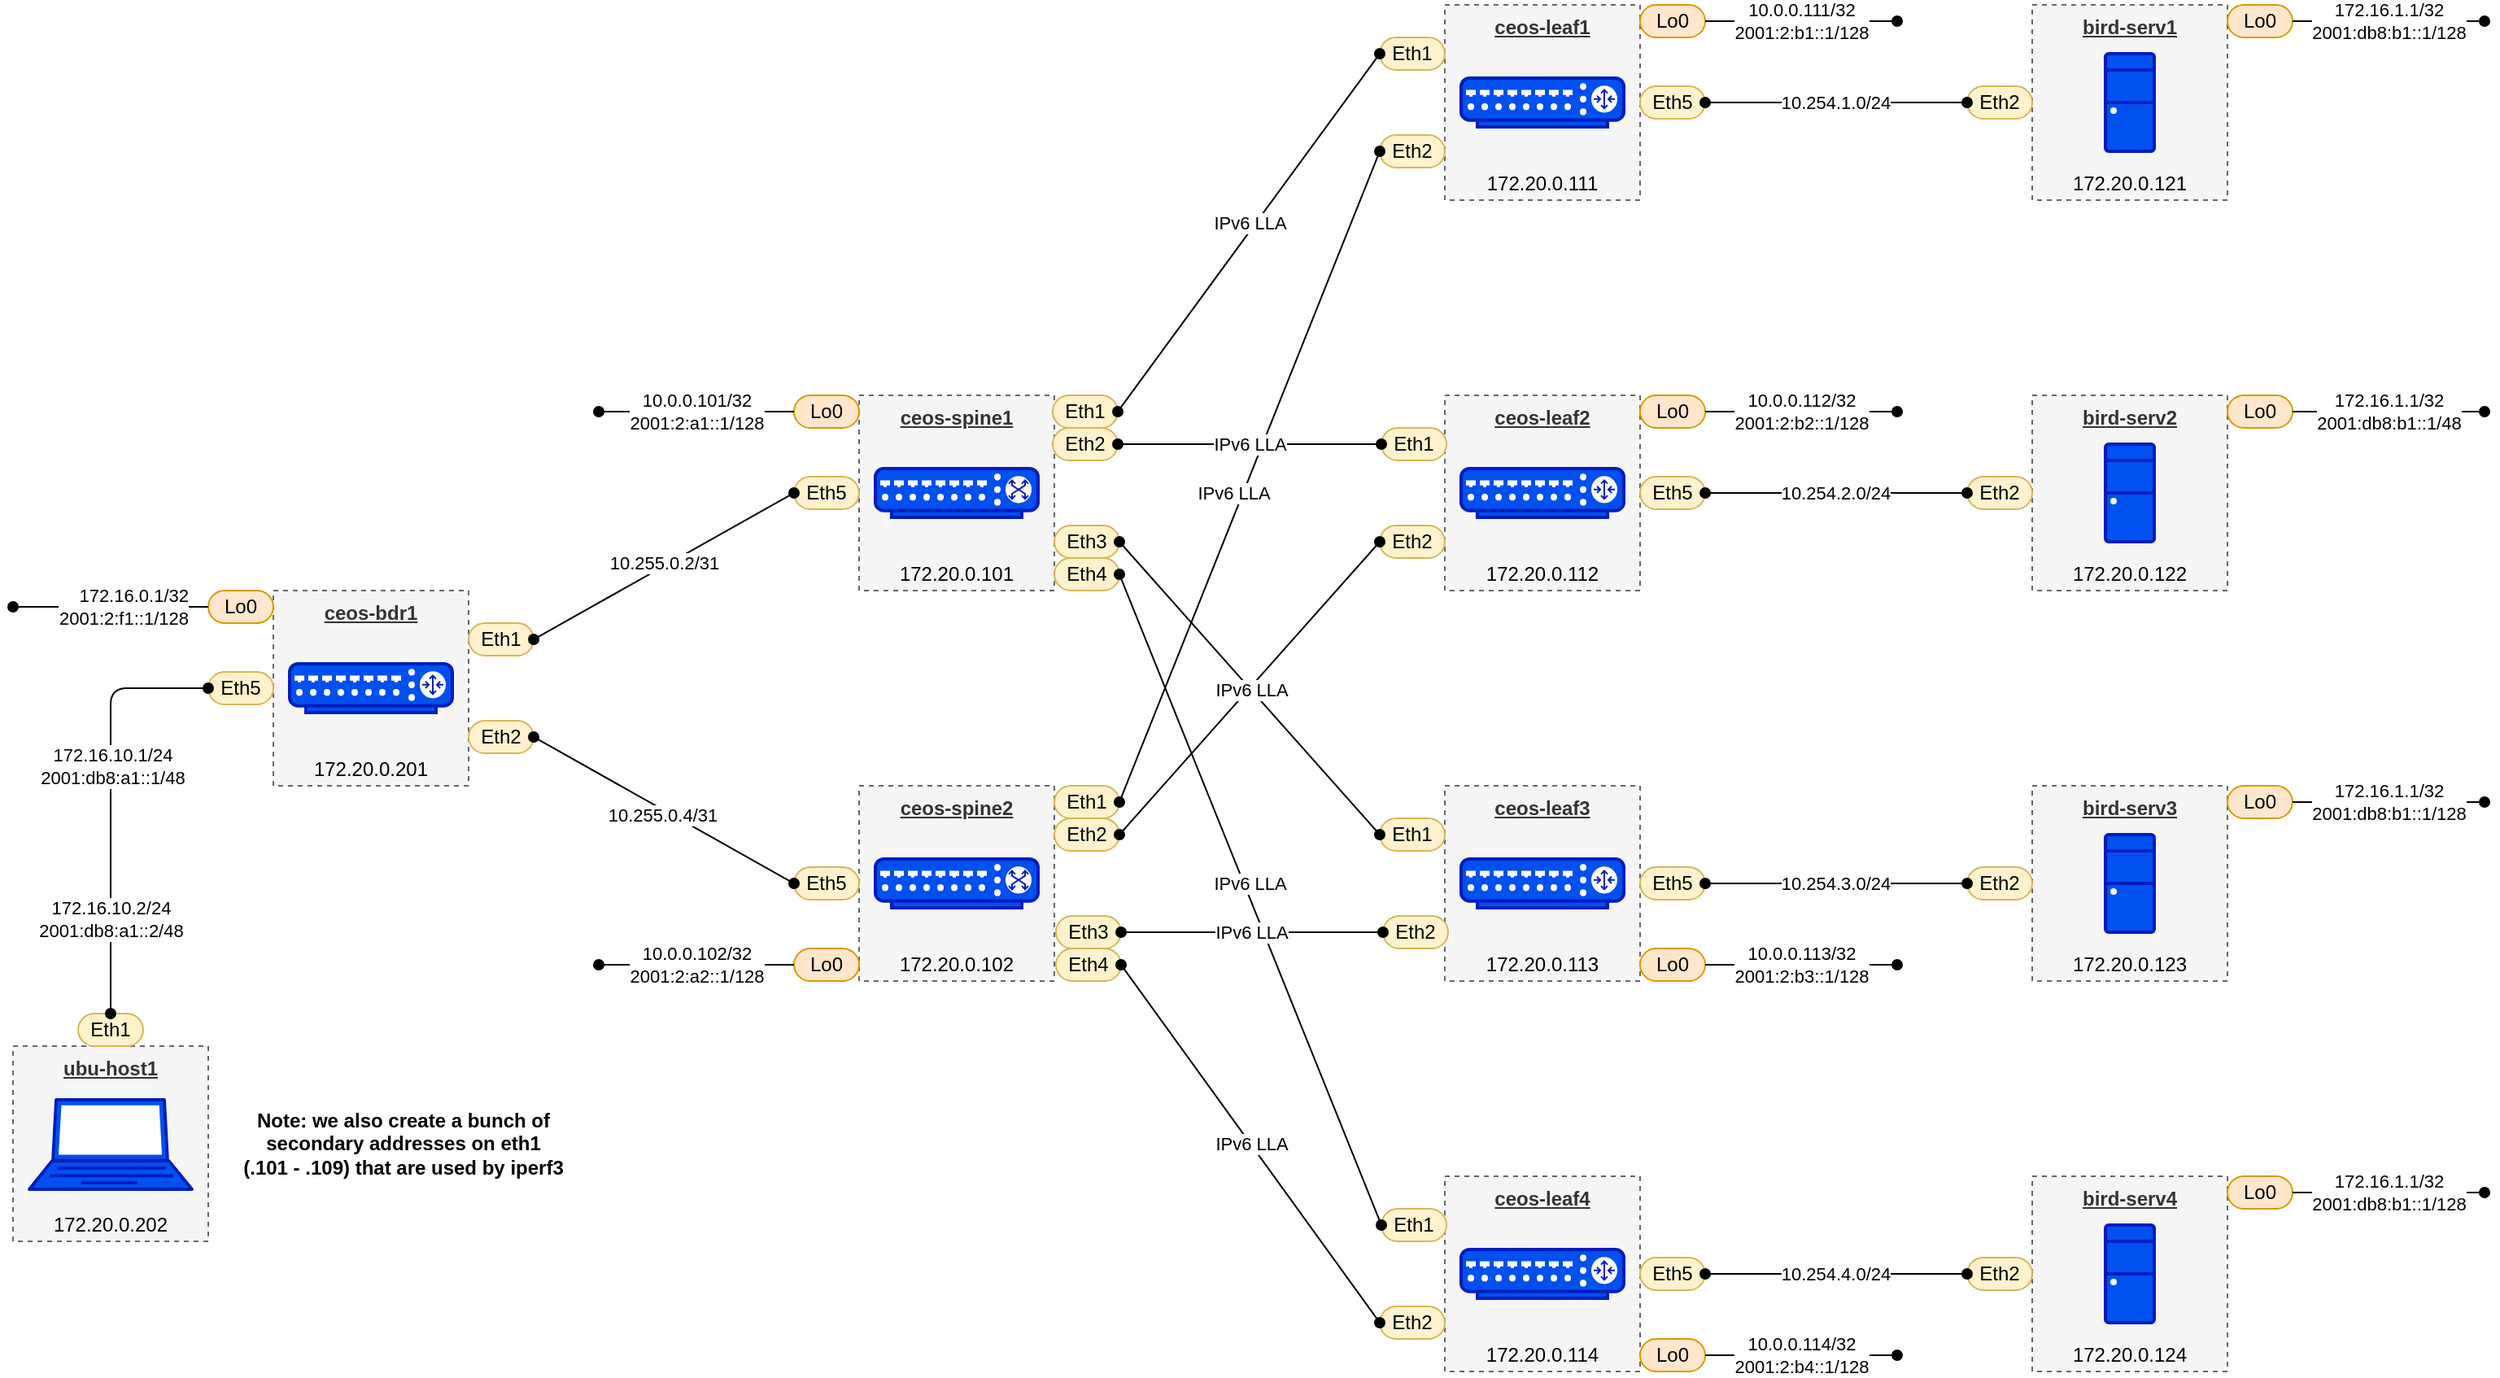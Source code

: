 <mxfile version="24.7.7" pages="2">
  <diagram name="Logical" id="fbHoKywOVAFv37olhsXn">
    <mxGraphModel dx="1282" dy="663" grid="1" gridSize="10" guides="1" tooltips="1" connect="1" arrows="1" fold="1" page="1" pageScale="1" pageWidth="827" pageHeight="1169" math="0" shadow="0">
      <root>
        <mxCell id="0" />
        <mxCell id="1" parent="0" />
        <mxCell id="a4RUu1PdMvAqzVYMMdYs-1" value="&lt;u&gt;&lt;b&gt;ceos-bdr1&lt;/b&gt;&lt;/u&gt;" style="rounded=0;whiteSpace=wrap;html=1;dashed=1;fillColor=#f5f5f5;strokeColor=#666666;fontColor=#333333;labelPosition=center;verticalLabelPosition=middle;align=center;verticalAlign=top;spacingTop=0;" parent="1" vertex="1">
          <mxGeometry x="200" y="520" width="120" height="120" as="geometry" />
        </mxCell>
        <mxCell id="a4RUu1PdMvAqzVYMMdYs-2" value="" style="verticalAlign=top;verticalLabelPosition=bottom;labelPosition=center;align=center;html=1;outlineConnect=0;fillColor=#0050ef;strokeColor=#001DBC;gradientDirection=north;strokeWidth=2;shape=mxgraph.networks.router;fontColor=#ffffff;" parent="1" vertex="1">
          <mxGeometry x="210" y="565" width="100" height="30" as="geometry" />
        </mxCell>
        <mxCell id="a4RUu1PdMvAqzVYMMdYs-4" value="172.20.0.201" style="text;html=1;align=center;verticalAlign=middle;whiteSpace=wrap;rounded=0;" parent="1" vertex="1">
          <mxGeometry x="200" y="620" width="120" height="20" as="geometry" />
        </mxCell>
        <mxCell id="a4RUu1PdMvAqzVYMMdYs-5" value="&lt;u&gt;&lt;b&gt;ceos-spine1&lt;/b&gt;&lt;/u&gt;" style="rounded=0;whiteSpace=wrap;html=1;dashed=1;fillColor=#f5f5f5;strokeColor=#666666;fontColor=#333333;labelPosition=center;verticalLabelPosition=middle;align=center;verticalAlign=top;spacingTop=0;" parent="1" vertex="1">
          <mxGeometry x="560" y="400" width="120" height="120" as="geometry" />
        </mxCell>
        <mxCell id="a4RUu1PdMvAqzVYMMdYs-7" value="172.20.0.101" style="text;html=1;align=center;verticalAlign=middle;whiteSpace=wrap;rounded=0;" parent="1" vertex="1">
          <mxGeometry x="560" y="500" width="120" height="20" as="geometry" />
        </mxCell>
        <mxCell id="a4RUu1PdMvAqzVYMMdYs-8" value="" style="fontColor=#ffffff;verticalAlign=top;verticalLabelPosition=bottom;labelPosition=center;align=center;html=1;outlineConnect=0;fillColor=#0050ef;strokeColor=#001DBC;gradientDirection=north;strokeWidth=2;shape=mxgraph.networks.switch;" parent="1" vertex="1">
          <mxGeometry x="570" y="445" width="100" height="30" as="geometry" />
        </mxCell>
        <mxCell id="a4RUu1PdMvAqzVYMMdYs-11" value="&lt;u&gt;&lt;b&gt;bird-serv1&lt;/b&gt;&lt;/u&gt;" style="rounded=0;whiteSpace=wrap;html=1;dashed=1;fillColor=#f5f5f5;strokeColor=#666666;fontColor=#333333;labelPosition=center;verticalLabelPosition=middle;align=center;verticalAlign=top;spacingTop=0;" parent="1" vertex="1">
          <mxGeometry x="1281" y="160" width="120" height="120" as="geometry" />
        </mxCell>
        <mxCell id="a4RUu1PdMvAqzVYMMdYs-12" value="172.20.0.121" style="text;html=1;align=center;verticalAlign=middle;whiteSpace=wrap;rounded=0;" parent="1" vertex="1">
          <mxGeometry x="1281" y="260" width="120" height="20" as="geometry" />
        </mxCell>
        <mxCell id="a4RUu1PdMvAqzVYMMdYs-13" value="" style="fontColor=#ffffff;verticalAlign=top;verticalLabelPosition=bottom;labelPosition=center;align=center;html=1;outlineConnect=0;fillColor=#0050ef;strokeColor=#001DBC;gradientDirection=north;strokeWidth=2;shape=mxgraph.networks.desktop_pc;" parent="1" vertex="1">
          <mxGeometry x="1326" y="190" width="30" height="60" as="geometry" />
        </mxCell>
        <mxCell id="a4RUu1PdMvAqzVYMMdYs-14" value="Eth2" style="rounded=1;whiteSpace=wrap;html=1;fillColor=#fff2cc;strokeColor=#d6b656;arcSize=50;" parent="1" vertex="1">
          <mxGeometry x="1241" y="210" width="40" height="20" as="geometry" />
        </mxCell>
        <mxCell id="a4RUu1PdMvAqzVYMMdYs-38" value="&lt;u&gt;&lt;b&gt;ceos-leaf1&lt;/b&gt;&lt;/u&gt;" style="rounded=0;whiteSpace=wrap;html=1;dashed=1;fillColor=#f5f5f5;strokeColor=#666666;fontColor=#333333;labelPosition=center;verticalLabelPosition=middle;align=center;verticalAlign=top;spacingTop=0;" parent="1" vertex="1">
          <mxGeometry x="920" y="160" width="120" height="120" as="geometry" />
        </mxCell>
        <mxCell id="a4RUu1PdMvAqzVYMMdYs-39" value="" style="verticalAlign=top;verticalLabelPosition=bottom;labelPosition=center;align=center;html=1;outlineConnect=0;fillColor=#0050ef;strokeColor=#001DBC;gradientDirection=north;strokeWidth=2;shape=mxgraph.networks.router;fontColor=#ffffff;" parent="1" vertex="1">
          <mxGeometry x="930" y="205" width="100" height="30" as="geometry" />
        </mxCell>
        <mxCell id="a4RUu1PdMvAqzVYMMdYs-41" value="172.20.0.111" style="text;html=1;align=center;verticalAlign=middle;whiteSpace=wrap;rounded=0;" parent="1" vertex="1">
          <mxGeometry x="920" y="260" width="120" height="20" as="geometry" />
        </mxCell>
        <mxCell id="a4RUu1PdMvAqzVYMMdYs-52" value="&lt;u&gt;&lt;b&gt;ubu-host1&lt;/b&gt;&lt;/u&gt;" style="rounded=0;whiteSpace=wrap;html=1;dashed=1;fillColor=#f5f5f5;strokeColor=#666666;fontColor=#333333;labelPosition=center;verticalLabelPosition=middle;align=center;verticalAlign=top;spacingTop=0;" parent="1" vertex="1">
          <mxGeometry x="40" y="800" width="120" height="120" as="geometry" />
        </mxCell>
        <mxCell id="a4RUu1PdMvAqzVYMMdYs-53" value="172.20.0.202" style="text;html=1;align=center;verticalAlign=middle;whiteSpace=wrap;rounded=0;" parent="1" vertex="1">
          <mxGeometry x="40" y="900" width="120" height="20" as="geometry" />
        </mxCell>
        <mxCell id="a4RUu1PdMvAqzVYMMdYs-54" value="" style="fontColor=#ffffff;verticalAlign=top;verticalLabelPosition=bottom;labelPosition=center;align=center;html=1;outlineConnect=0;fillColor=#0050ef;strokeColor=#001DBC;gradientDirection=north;strokeWidth=2;shape=mxgraph.networks.laptop;" parent="1" vertex="1">
          <mxGeometry x="50" y="833" width="100" height="55" as="geometry" />
        </mxCell>
        <mxCell id="a4RUu1PdMvAqzVYMMdYs-55" value="Eth5" style="rounded=1;whiteSpace=wrap;html=1;fillColor=#fff2cc;strokeColor=#d6b656;arcSize=50;" parent="1" vertex="1">
          <mxGeometry x="160" y="570" width="40" height="20" as="geometry" />
        </mxCell>
        <mxCell id="a4RUu1PdMvAqzVYMMdYs-56" value="Eth1" style="rounded=1;whiteSpace=wrap;html=1;fillColor=#fff2cc;strokeColor=#d6b656;arcSize=50;" parent="1" vertex="1">
          <mxGeometry x="80" y="780" width="40" height="20" as="geometry" />
        </mxCell>
        <mxCell id="a4RUu1PdMvAqzVYMMdYs-57" style="rounded=1;orthogonalLoop=1;jettySize=auto;html=1;exitX=0.5;exitY=0;exitDx=0;exitDy=0;entryX=0;entryY=0.5;entryDx=0;entryDy=0;endArrow=oval;endFill=1;startArrow=oval;startFill=1;edgeStyle=orthogonalEdgeStyle;curved=0;" parent="1" source="a4RUu1PdMvAqzVYMMdYs-56" target="a4RUu1PdMvAqzVYMMdYs-55" edge="1">
          <mxGeometry relative="1" as="geometry">
            <mxPoint x="270" y="670" as="sourcePoint" />
            <mxPoint x="530" y="870" as="targetPoint" />
          </mxGeometry>
        </mxCell>
        <mxCell id="a4RUu1PdMvAqzVYMMdYs-58" value="172.16.10.2/24&lt;div&gt;2001:db8:a1::2/48&lt;/div&gt;" style="edgeLabel;html=1;align=center;verticalAlign=middle;resizable=0;points=[];" parent="a4RUu1PdMvAqzVYMMdYs-57" vertex="1" connectable="0">
          <mxGeometry x="-0.107" y="-3" relative="1" as="geometry">
            <mxPoint x="-3" y="58" as="offset" />
          </mxGeometry>
        </mxCell>
        <mxCell id="a4RUu1PdMvAqzVYMMdYs-59" value="172.16.10.1/24&lt;div&gt;2001:db8:a1::1/48&lt;/div&gt;" style="edgeLabel;html=1;align=center;verticalAlign=middle;resizable=0;points=[];" parent="a4RUu1PdMvAqzVYMMdYs-57" vertex="1" connectable="0">
          <mxGeometry x="0.169" y="-1" relative="1" as="geometry">
            <mxPoint as="offset" />
          </mxGeometry>
        </mxCell>
        <mxCell id="a4RUu1PdMvAqzVYMMdYs-78" value="Lo0" style="rounded=1;whiteSpace=wrap;html=1;fillColor=#ffe6cc;strokeColor=#d79b00;arcSize=50;" parent="1" vertex="1">
          <mxGeometry x="160" y="520" width="40" height="20" as="geometry" />
        </mxCell>
        <mxCell id="a4RUu1PdMvAqzVYMMdYs-79" style="rounded=0;orthogonalLoop=1;jettySize=auto;html=1;exitX=0;exitY=0.5;exitDx=0;exitDy=0;endArrow=none;endFill=0;startArrow=oval;startFill=1;entryX=0;entryY=0.5;entryDx=0;entryDy=0;" parent="1" source="a4RUu1PdMvAqzVYMMdYs-80" target="a4RUu1PdMvAqzVYMMdYs-78" edge="1">
          <mxGeometry relative="1" as="geometry">
            <mxPoint x="250" y="280" as="sourcePoint" />
            <mxPoint x="160" y="580" as="targetPoint" />
          </mxGeometry>
        </mxCell>
        <mxCell id="a4RUu1PdMvAqzVYMMdYs-80" value="172.16.0.1/32&lt;div&gt;2001:2:f1::1/128&lt;br&gt;&lt;/div&gt;" style="text;html=1;align=right;verticalAlign=middle;whiteSpace=wrap;rounded=0;fillColor=none;labelBackgroundColor=default;fontSize=11;" parent="1" vertex="1">
          <mxGeometry x="40" y="510" width="110" height="40" as="geometry" />
        </mxCell>
        <mxCell id="a4RUu1PdMvAqzVYMMdYs-95" value="&lt;u&gt;&lt;b&gt;ceos-spine2&lt;/b&gt;&lt;/u&gt;" style="rounded=0;whiteSpace=wrap;html=1;dashed=1;fillColor=#f5f5f5;strokeColor=#666666;fontColor=#333333;labelPosition=center;verticalLabelPosition=middle;align=center;verticalAlign=top;spacingTop=0;" parent="1" vertex="1">
          <mxGeometry x="560" y="640" width="120" height="120" as="geometry" />
        </mxCell>
        <mxCell id="a4RUu1PdMvAqzVYMMdYs-96" value="172.20.0.102" style="text;html=1;align=center;verticalAlign=middle;whiteSpace=wrap;rounded=0;" parent="1" vertex="1">
          <mxGeometry x="560" y="740" width="120" height="20" as="geometry" />
        </mxCell>
        <mxCell id="a4RUu1PdMvAqzVYMMdYs-97" value="" style="fontColor=#ffffff;verticalAlign=top;verticalLabelPosition=bottom;labelPosition=center;align=center;html=1;outlineConnect=0;fillColor=#0050ef;strokeColor=#001DBC;gradientDirection=north;strokeWidth=2;shape=mxgraph.networks.switch;" parent="1" vertex="1">
          <mxGeometry x="570" y="685" width="100" height="30" as="geometry" />
        </mxCell>
        <mxCell id="a4RUu1PdMvAqzVYMMdYs-98" value="&lt;u&gt;&lt;b&gt;ceos-leaf2&lt;/b&gt;&lt;/u&gt;" style="rounded=0;whiteSpace=wrap;html=1;dashed=1;fillColor=#f5f5f5;strokeColor=#666666;fontColor=#333333;labelPosition=center;verticalLabelPosition=middle;align=center;verticalAlign=top;spacingTop=0;" parent="1" vertex="1">
          <mxGeometry x="920" y="400" width="120" height="120" as="geometry" />
        </mxCell>
        <mxCell id="a4RUu1PdMvAqzVYMMdYs-99" value="" style="verticalAlign=top;verticalLabelPosition=bottom;labelPosition=center;align=center;html=1;outlineConnect=0;fillColor=#0050ef;strokeColor=#001DBC;gradientDirection=north;strokeWidth=2;shape=mxgraph.networks.router;fontColor=#ffffff;" parent="1" vertex="1">
          <mxGeometry x="930" y="445" width="100" height="30" as="geometry" />
        </mxCell>
        <mxCell id="a4RUu1PdMvAqzVYMMdYs-100" value="172.20.0.112" style="text;html=1;align=center;verticalAlign=middle;whiteSpace=wrap;rounded=0;" parent="1" vertex="1">
          <mxGeometry x="920" y="500" width="120" height="20" as="geometry" />
        </mxCell>
        <mxCell id="a4RUu1PdMvAqzVYMMdYs-101" value="&lt;u&gt;&lt;b&gt;ceos-leaf3&lt;/b&gt;&lt;/u&gt;" style="rounded=0;whiteSpace=wrap;html=1;dashed=1;fillColor=#f5f5f5;strokeColor=#666666;fontColor=#333333;labelPosition=center;verticalLabelPosition=middle;align=center;verticalAlign=top;spacingTop=0;" parent="1" vertex="1">
          <mxGeometry x="920" y="640" width="120" height="120" as="geometry" />
        </mxCell>
        <mxCell id="a4RUu1PdMvAqzVYMMdYs-102" value="" style="verticalAlign=top;verticalLabelPosition=bottom;labelPosition=center;align=center;html=1;outlineConnect=0;fillColor=#0050ef;strokeColor=#001DBC;gradientDirection=north;strokeWidth=2;shape=mxgraph.networks.router;fontColor=#ffffff;" parent="1" vertex="1">
          <mxGeometry x="930" y="685" width="100" height="30" as="geometry" />
        </mxCell>
        <mxCell id="a4RUu1PdMvAqzVYMMdYs-103" value="172.20.0.113" style="text;html=1;align=center;verticalAlign=middle;whiteSpace=wrap;rounded=0;" parent="1" vertex="1">
          <mxGeometry x="920" y="740" width="120" height="20" as="geometry" />
        </mxCell>
        <mxCell id="a4RUu1PdMvAqzVYMMdYs-104" value="&lt;u&gt;&lt;b&gt;ceos-leaf4&lt;/b&gt;&lt;/u&gt;" style="rounded=0;whiteSpace=wrap;html=1;dashed=1;fillColor=#f5f5f5;strokeColor=#666666;fontColor=#333333;labelPosition=center;verticalLabelPosition=middle;align=center;verticalAlign=top;spacingTop=0;" parent="1" vertex="1">
          <mxGeometry x="920" y="880" width="120" height="120" as="geometry" />
        </mxCell>
        <mxCell id="a4RUu1PdMvAqzVYMMdYs-105" value="" style="verticalAlign=top;verticalLabelPosition=bottom;labelPosition=center;align=center;html=1;outlineConnect=0;fillColor=#0050ef;strokeColor=#001DBC;gradientDirection=north;strokeWidth=2;shape=mxgraph.networks.router;fontColor=#ffffff;" parent="1" vertex="1">
          <mxGeometry x="930" y="925" width="100" height="30" as="geometry" />
        </mxCell>
        <mxCell id="a4RUu1PdMvAqzVYMMdYs-106" value="172.20.0.114" style="text;html=1;align=center;verticalAlign=middle;whiteSpace=wrap;rounded=0;" parent="1" vertex="1">
          <mxGeometry x="920" y="980" width="120" height="20" as="geometry" />
        </mxCell>
        <mxCell id="a4RUu1PdMvAqzVYMMdYs-107" value="Eth5" style="rounded=1;whiteSpace=wrap;html=1;fillColor=#fff2cc;strokeColor=#d6b656;arcSize=50;" parent="1" vertex="1">
          <mxGeometry x="1040" y="210" width="40" height="20" as="geometry" />
        </mxCell>
        <mxCell id="a4RUu1PdMvAqzVYMMdYs-115" style="rounded=0;orthogonalLoop=1;jettySize=auto;html=1;exitX=0;exitY=0.5;exitDx=0;exitDy=0;entryX=1;entryY=0.5;entryDx=0;entryDy=0;endArrow=oval;endFill=1;startArrow=oval;startFill=1;" parent="1" source="a4RUu1PdMvAqzVYMMdYs-14" target="a4RUu1PdMvAqzVYMMdYs-107" edge="1">
          <mxGeometry relative="1" as="geometry">
            <mxPoint x="1241" y="269.5" as="sourcePoint" />
            <mxPoint x="1080" y="269.5" as="targetPoint" />
          </mxGeometry>
        </mxCell>
        <mxCell id="a4RUu1PdMvAqzVYMMdYs-116" value="10.254.1.0/24" style="edgeLabel;html=1;align=center;verticalAlign=middle;resizable=0;points=[];" parent="a4RUu1PdMvAqzVYMMdYs-115" vertex="1" connectable="0">
          <mxGeometry x="-0.058" y="1" relative="1" as="geometry">
            <mxPoint x="-5" y="-1" as="offset" />
          </mxGeometry>
        </mxCell>
        <mxCell id="a4RUu1PdMvAqzVYMMdYs-119" value="&lt;u&gt;&lt;b&gt;bird-serv2&lt;/b&gt;&lt;/u&gt;" style="rounded=0;whiteSpace=wrap;html=1;dashed=1;fillColor=#f5f5f5;strokeColor=#666666;fontColor=#333333;labelPosition=center;verticalLabelPosition=middle;align=center;verticalAlign=top;spacingTop=0;" parent="1" vertex="1">
          <mxGeometry x="1281" y="400" width="120" height="120" as="geometry" />
        </mxCell>
        <mxCell id="a4RUu1PdMvAqzVYMMdYs-120" value="172.20.0.122" style="text;html=1;align=center;verticalAlign=middle;whiteSpace=wrap;rounded=0;" parent="1" vertex="1">
          <mxGeometry x="1281" y="500" width="120" height="20" as="geometry" />
        </mxCell>
        <mxCell id="a4RUu1PdMvAqzVYMMdYs-121" value="" style="fontColor=#ffffff;verticalAlign=top;verticalLabelPosition=bottom;labelPosition=center;align=center;html=1;outlineConnect=0;fillColor=#0050ef;strokeColor=#001DBC;gradientDirection=north;strokeWidth=2;shape=mxgraph.networks.desktop_pc;" parent="1" vertex="1">
          <mxGeometry x="1326" y="430" width="30" height="60" as="geometry" />
        </mxCell>
        <mxCell id="a4RUu1PdMvAqzVYMMdYs-122" value="Eth2" style="rounded=1;whiteSpace=wrap;html=1;fillColor=#fff2cc;strokeColor=#d6b656;arcSize=50;" parent="1" vertex="1">
          <mxGeometry x="1241" y="450" width="40" height="20" as="geometry" />
        </mxCell>
        <mxCell id="a4RUu1PdMvAqzVYMMdYs-123" value="Eth5" style="rounded=1;whiteSpace=wrap;html=1;fillColor=#fff2cc;strokeColor=#d6b656;arcSize=50;" parent="1" vertex="1">
          <mxGeometry x="1040" y="450" width="40" height="20" as="geometry" />
        </mxCell>
        <mxCell id="a4RUu1PdMvAqzVYMMdYs-124" style="rounded=0;orthogonalLoop=1;jettySize=auto;html=1;exitX=0;exitY=0.5;exitDx=0;exitDy=0;entryX=1;entryY=0.5;entryDx=0;entryDy=0;endArrow=oval;endFill=1;startArrow=oval;startFill=1;" parent="1" source="a4RUu1PdMvAqzVYMMdYs-122" target="a4RUu1PdMvAqzVYMMdYs-123" edge="1">
          <mxGeometry relative="1" as="geometry">
            <mxPoint x="1241" y="509.5" as="sourcePoint" />
            <mxPoint x="1080" y="509.5" as="targetPoint" />
          </mxGeometry>
        </mxCell>
        <mxCell id="a4RUu1PdMvAqzVYMMdYs-125" value="10.254.2.0/24" style="edgeLabel;html=1;align=center;verticalAlign=middle;resizable=0;points=[];" parent="a4RUu1PdMvAqzVYMMdYs-124" vertex="1" connectable="0">
          <mxGeometry x="-0.058" y="1" relative="1" as="geometry">
            <mxPoint x="-5" y="-1" as="offset" />
          </mxGeometry>
        </mxCell>
        <mxCell id="a4RUu1PdMvAqzVYMMdYs-126" value="&lt;u&gt;&lt;b&gt;bird-serv3&lt;/b&gt;&lt;/u&gt;" style="rounded=0;whiteSpace=wrap;html=1;dashed=1;fillColor=#f5f5f5;strokeColor=#666666;fontColor=#333333;labelPosition=center;verticalLabelPosition=middle;align=center;verticalAlign=top;spacingTop=0;" parent="1" vertex="1">
          <mxGeometry x="1281" y="640" width="120" height="120" as="geometry" />
        </mxCell>
        <mxCell id="a4RUu1PdMvAqzVYMMdYs-127" value="172.20.0.123" style="text;html=1;align=center;verticalAlign=middle;whiteSpace=wrap;rounded=0;" parent="1" vertex="1">
          <mxGeometry x="1281" y="740" width="120" height="20" as="geometry" />
        </mxCell>
        <mxCell id="a4RUu1PdMvAqzVYMMdYs-128" value="" style="fontColor=#ffffff;verticalAlign=top;verticalLabelPosition=bottom;labelPosition=center;align=center;html=1;outlineConnect=0;fillColor=#0050ef;strokeColor=#001DBC;gradientDirection=north;strokeWidth=2;shape=mxgraph.networks.desktop_pc;" parent="1" vertex="1">
          <mxGeometry x="1326" y="670" width="30" height="60" as="geometry" />
        </mxCell>
        <mxCell id="a4RUu1PdMvAqzVYMMdYs-129" value="Eth2" style="rounded=1;whiteSpace=wrap;html=1;fillColor=#fff2cc;strokeColor=#d6b656;arcSize=50;" parent="1" vertex="1">
          <mxGeometry x="1241" y="690" width="40" height="20" as="geometry" />
        </mxCell>
        <mxCell id="a4RUu1PdMvAqzVYMMdYs-130" value="Eth5" style="rounded=1;whiteSpace=wrap;html=1;fillColor=#fff2cc;strokeColor=#d6b656;arcSize=50;" parent="1" vertex="1">
          <mxGeometry x="1040" y="690" width="40" height="20" as="geometry" />
        </mxCell>
        <mxCell id="a4RUu1PdMvAqzVYMMdYs-131" style="rounded=0;orthogonalLoop=1;jettySize=auto;html=1;exitX=0;exitY=0.5;exitDx=0;exitDy=0;entryX=1;entryY=0.5;entryDx=0;entryDy=0;endArrow=oval;endFill=1;startArrow=oval;startFill=1;" parent="1" source="a4RUu1PdMvAqzVYMMdYs-129" target="a4RUu1PdMvAqzVYMMdYs-130" edge="1">
          <mxGeometry relative="1" as="geometry">
            <mxPoint x="1241" y="749.5" as="sourcePoint" />
            <mxPoint x="1080" y="749.5" as="targetPoint" />
          </mxGeometry>
        </mxCell>
        <mxCell id="a4RUu1PdMvAqzVYMMdYs-132" value="10.254.3.0/24" style="edgeLabel;html=1;align=center;verticalAlign=middle;resizable=0;points=[];" parent="a4RUu1PdMvAqzVYMMdYs-131" vertex="1" connectable="0">
          <mxGeometry x="-0.058" y="1" relative="1" as="geometry">
            <mxPoint x="-5" y="-1" as="offset" />
          </mxGeometry>
        </mxCell>
        <mxCell id="a4RUu1PdMvAqzVYMMdYs-133" value="&lt;u&gt;&lt;b&gt;bird-serv4&lt;/b&gt;&lt;/u&gt;" style="rounded=0;whiteSpace=wrap;html=1;dashed=1;fillColor=#f5f5f5;strokeColor=#666666;fontColor=#333333;labelPosition=center;verticalLabelPosition=middle;align=center;verticalAlign=top;spacingTop=0;" parent="1" vertex="1">
          <mxGeometry x="1281" y="880" width="120" height="120" as="geometry" />
        </mxCell>
        <mxCell id="a4RUu1PdMvAqzVYMMdYs-134" value="172.20.0.124" style="text;html=1;align=center;verticalAlign=middle;whiteSpace=wrap;rounded=0;" parent="1" vertex="1">
          <mxGeometry x="1281" y="980" width="120" height="20" as="geometry" />
        </mxCell>
        <mxCell id="a4RUu1PdMvAqzVYMMdYs-135" value="" style="fontColor=#ffffff;verticalAlign=top;verticalLabelPosition=bottom;labelPosition=center;align=center;html=1;outlineConnect=0;fillColor=#0050ef;strokeColor=#001DBC;gradientDirection=north;strokeWidth=2;shape=mxgraph.networks.desktop_pc;" parent="1" vertex="1">
          <mxGeometry x="1326" y="910" width="30" height="60" as="geometry" />
        </mxCell>
        <mxCell id="a4RUu1PdMvAqzVYMMdYs-136" value="Eth2" style="rounded=1;whiteSpace=wrap;html=1;fillColor=#fff2cc;strokeColor=#d6b656;arcSize=50;" parent="1" vertex="1">
          <mxGeometry x="1241" y="930" width="40" height="20" as="geometry" />
        </mxCell>
        <mxCell id="a4RUu1PdMvAqzVYMMdYs-137" value="Eth5" style="rounded=1;whiteSpace=wrap;html=1;fillColor=#fff2cc;strokeColor=#d6b656;arcSize=50;" parent="1" vertex="1">
          <mxGeometry x="1040" y="930" width="40" height="20" as="geometry" />
        </mxCell>
        <mxCell id="a4RUu1PdMvAqzVYMMdYs-138" style="rounded=0;orthogonalLoop=1;jettySize=auto;html=1;exitX=0;exitY=0.5;exitDx=0;exitDy=0;entryX=1;entryY=0.5;entryDx=0;entryDy=0;endArrow=oval;endFill=1;startArrow=oval;startFill=1;" parent="1" source="a4RUu1PdMvAqzVYMMdYs-136" target="a4RUu1PdMvAqzVYMMdYs-137" edge="1">
          <mxGeometry relative="1" as="geometry">
            <mxPoint x="1241" y="989.5" as="sourcePoint" />
            <mxPoint x="1080" y="989.5" as="targetPoint" />
          </mxGeometry>
        </mxCell>
        <mxCell id="a4RUu1PdMvAqzVYMMdYs-139" value="10.254.4.0/24" style="edgeLabel;html=1;align=center;verticalAlign=middle;resizable=0;points=[];" parent="a4RUu1PdMvAqzVYMMdYs-138" vertex="1" connectable="0">
          <mxGeometry x="-0.058" y="1" relative="1" as="geometry">
            <mxPoint x="-5" y="-1" as="offset" />
          </mxGeometry>
        </mxCell>
        <mxCell id="a4RUu1PdMvAqzVYMMdYs-140" value="Eth1" style="rounded=1;whiteSpace=wrap;html=1;fillColor=#fff2cc;strokeColor=#d6b656;arcSize=50;" parent="1" vertex="1">
          <mxGeometry x="880" y="180" width="40" height="20" as="geometry" />
        </mxCell>
        <mxCell id="a4RUu1PdMvAqzVYMMdYs-141" value="Eth1" style="rounded=1;whiteSpace=wrap;html=1;fillColor=#fff2cc;strokeColor=#d6b656;arcSize=50;" parent="1" vertex="1">
          <mxGeometry x="679" y="400" width="40" height="20" as="geometry" />
        </mxCell>
        <mxCell id="a4RUu1PdMvAqzVYMMdYs-142" style="rounded=0;orthogonalLoop=1;jettySize=auto;html=1;exitX=0;exitY=0.5;exitDx=0;exitDy=0;entryX=1;entryY=0.5;entryDx=0;entryDy=0;endArrow=oval;endFill=1;startArrow=oval;startFill=1;" parent="1" source="a4RUu1PdMvAqzVYMMdYs-140" target="a4RUu1PdMvAqzVYMMdYs-141" edge="1">
          <mxGeometry relative="1" as="geometry">
            <mxPoint x="880" y="459.5" as="sourcePoint" />
            <mxPoint x="719" y="459.5" as="targetPoint" />
          </mxGeometry>
        </mxCell>
        <mxCell id="a4RUu1PdMvAqzVYMMdYs-143" value="IPv6 LLA" style="edgeLabel;html=1;align=center;verticalAlign=middle;resizable=0;points=[];" parent="a4RUu1PdMvAqzVYMMdYs-142" vertex="1" connectable="0">
          <mxGeometry x="-0.058" y="1" relative="1" as="geometry">
            <mxPoint x="-5" y="-1" as="offset" />
          </mxGeometry>
        </mxCell>
        <mxCell id="a4RUu1PdMvAqzVYMMdYs-144" value="Eth1" style="rounded=1;whiteSpace=wrap;html=1;fillColor=#fff2cc;strokeColor=#d6b656;arcSize=50;" parent="1" vertex="1">
          <mxGeometry x="881" y="420" width="40" height="20" as="geometry" />
        </mxCell>
        <mxCell id="a4RUu1PdMvAqzVYMMdYs-145" value="Eth2" style="rounded=1;whiteSpace=wrap;html=1;fillColor=#fff2cc;strokeColor=#d6b656;arcSize=50;" parent="1" vertex="1">
          <mxGeometry x="679" y="420" width="40" height="20" as="geometry" />
        </mxCell>
        <mxCell id="a4RUu1PdMvAqzVYMMdYs-148" value="Eth1" style="rounded=1;whiteSpace=wrap;html=1;fillColor=#fff2cc;strokeColor=#d6b656;arcSize=50;" parent="1" vertex="1">
          <mxGeometry x="880" y="660" width="40" height="20" as="geometry" />
        </mxCell>
        <mxCell id="a4RUu1PdMvAqzVYMMdYs-149" value="Eth3" style="rounded=1;whiteSpace=wrap;html=1;fillColor=#fff2cc;strokeColor=#d6b656;arcSize=50;" parent="1" vertex="1">
          <mxGeometry x="680" y="480" width="40" height="20" as="geometry" />
        </mxCell>
        <mxCell id="a4RUu1PdMvAqzVYMMdYs-150" style="rounded=0;orthogonalLoop=1;jettySize=auto;html=1;exitX=0;exitY=0.5;exitDx=0;exitDy=0;entryX=1;entryY=0.5;entryDx=0;entryDy=0;endArrow=oval;endFill=1;startArrow=oval;startFill=1;" parent="1" source="a4RUu1PdMvAqzVYMMdYs-148" target="a4RUu1PdMvAqzVYMMdYs-149" edge="1">
          <mxGeometry relative="1" as="geometry">
            <mxPoint x="881" y="539.5" as="sourcePoint" />
            <mxPoint x="720" y="539.5" as="targetPoint" />
          </mxGeometry>
        </mxCell>
        <mxCell id="a4RUu1PdMvAqzVYMMdYs-152" value="Eth1" style="rounded=1;whiteSpace=wrap;html=1;fillColor=#fff2cc;strokeColor=#d6b656;arcSize=50;" parent="1" vertex="1">
          <mxGeometry x="881" y="900" width="40" height="20" as="geometry" />
        </mxCell>
        <mxCell id="a4RUu1PdMvAqzVYMMdYs-153" value="Eth4" style="rounded=1;whiteSpace=wrap;html=1;fillColor=#fff2cc;strokeColor=#d6b656;arcSize=50;" parent="1" vertex="1">
          <mxGeometry x="680" y="500" width="40" height="20" as="geometry" />
        </mxCell>
        <mxCell id="a4RUu1PdMvAqzVYMMdYs-154" style="rounded=0;orthogonalLoop=1;jettySize=auto;html=1;exitX=0;exitY=0.5;exitDx=0;exitDy=0;entryX=1;entryY=0.5;entryDx=0;entryDy=0;endArrow=oval;endFill=1;startArrow=oval;startFill=1;" parent="1" source="a4RUu1PdMvAqzVYMMdYs-152" target="a4RUu1PdMvAqzVYMMdYs-153" edge="1">
          <mxGeometry relative="1" as="geometry">
            <mxPoint x="881" y="559.5" as="sourcePoint" />
            <mxPoint x="720" y="559.5" as="targetPoint" />
          </mxGeometry>
        </mxCell>
        <mxCell id="a4RUu1PdMvAqzVYMMdYs-155" value="IPv6 LLA" style="edgeLabel;html=1;align=center;verticalAlign=middle;resizable=0;points=[];" parent="a4RUu1PdMvAqzVYMMdYs-154" vertex="1" connectable="0">
          <mxGeometry x="-0.058" y="1" relative="1" as="geometry">
            <mxPoint x="-5" y="-22" as="offset" />
          </mxGeometry>
        </mxCell>
        <mxCell id="a4RUu1PdMvAqzVYMMdYs-173" value="Eth2" style="rounded=1;whiteSpace=wrap;html=1;fillColor=#fff2cc;strokeColor=#d6b656;arcSize=50;" parent="1" vertex="1">
          <mxGeometry x="880" y="240" width="40" height="20" as="geometry" />
        </mxCell>
        <mxCell id="a4RUu1PdMvAqzVYMMdYs-174" value="Eth1" style="rounded=1;whiteSpace=wrap;html=1;fillColor=#fff2cc;strokeColor=#d6b656;arcSize=50;" parent="1" vertex="1">
          <mxGeometry x="680" y="640" width="40" height="20" as="geometry" />
        </mxCell>
        <mxCell id="a4RUu1PdMvAqzVYMMdYs-175" style="rounded=0;orthogonalLoop=1;jettySize=auto;html=1;exitX=0;exitY=0.5;exitDx=0;exitDy=0;entryX=1;entryY=0.5;entryDx=0;entryDy=0;endArrow=oval;endFill=1;startArrow=oval;startFill=1;" parent="1" source="a4RUu1PdMvAqzVYMMdYs-173" target="a4RUu1PdMvAqzVYMMdYs-174" edge="1">
          <mxGeometry relative="1" as="geometry">
            <mxPoint x="881" y="699.5" as="sourcePoint" />
            <mxPoint x="720" y="699.5" as="targetPoint" />
          </mxGeometry>
        </mxCell>
        <mxCell id="a4RUu1PdMvAqzVYMMdYs-176" value="IPv6 LLA" style="edgeLabel;html=1;align=center;verticalAlign=middle;resizable=0;points=[];" parent="a4RUu1PdMvAqzVYMMdYs-175" vertex="1" connectable="0">
          <mxGeometry x="-0.058" y="1" relative="1" as="geometry">
            <mxPoint x="-16" y="21" as="offset" />
          </mxGeometry>
        </mxCell>
        <mxCell id="a4RUu1PdMvAqzVYMMdYs-177" value="Eth2" style="rounded=1;whiteSpace=wrap;html=1;fillColor=#fff2cc;strokeColor=#d6b656;arcSize=50;" parent="1" vertex="1">
          <mxGeometry x="880" y="480" width="40" height="20" as="geometry" />
        </mxCell>
        <mxCell id="a4RUu1PdMvAqzVYMMdYs-178" value="Eth2" style="rounded=1;whiteSpace=wrap;html=1;fillColor=#fff2cc;strokeColor=#d6b656;arcSize=50;" parent="1" vertex="1">
          <mxGeometry x="680" y="660" width="40" height="20" as="geometry" />
        </mxCell>
        <mxCell id="a4RUu1PdMvAqzVYMMdYs-179" style="rounded=0;orthogonalLoop=1;jettySize=auto;html=1;exitX=0;exitY=0.5;exitDx=0;exitDy=0;entryX=1;entryY=0.5;entryDx=0;entryDy=0;endArrow=oval;endFill=1;startArrow=oval;startFill=1;" parent="1" source="a4RUu1PdMvAqzVYMMdYs-177" target="a4RUu1PdMvAqzVYMMdYs-178" edge="1">
          <mxGeometry relative="1" as="geometry">
            <mxPoint x="881" y="719.5" as="sourcePoint" />
            <mxPoint x="720" y="719.5" as="targetPoint" />
          </mxGeometry>
        </mxCell>
        <mxCell id="a4RUu1PdMvAqzVYMMdYs-180" value="IPv6 LLA" style="edgeLabel;html=1;align=center;verticalAlign=middle;resizable=0;points=[];" parent="a4RUu1PdMvAqzVYMMdYs-179" vertex="1" connectable="0">
          <mxGeometry x="-0.058" y="1" relative="1" as="geometry">
            <mxPoint x="-5" y="5" as="offset" />
          </mxGeometry>
        </mxCell>
        <mxCell id="a4RUu1PdMvAqzVYMMdYs-181" value="Eth2" style="rounded=1;whiteSpace=wrap;html=1;fillColor=#fff2cc;strokeColor=#d6b656;arcSize=50;" parent="1" vertex="1">
          <mxGeometry x="882" y="720" width="40" height="20" as="geometry" />
        </mxCell>
        <mxCell id="a4RUu1PdMvAqzVYMMdYs-182" value="Eth3" style="rounded=1;whiteSpace=wrap;html=1;fillColor=#fff2cc;strokeColor=#d6b656;arcSize=50;" parent="1" vertex="1">
          <mxGeometry x="681" y="720" width="40" height="20" as="geometry" />
        </mxCell>
        <mxCell id="a4RUu1PdMvAqzVYMMdYs-183" style="rounded=0;orthogonalLoop=1;jettySize=auto;html=1;exitX=0;exitY=0.5;exitDx=0;exitDy=0;entryX=1;entryY=0.5;entryDx=0;entryDy=0;endArrow=oval;endFill=1;startArrow=oval;startFill=1;" parent="1" source="a4RUu1PdMvAqzVYMMdYs-181" target="a4RUu1PdMvAqzVYMMdYs-182" edge="1">
          <mxGeometry relative="1" as="geometry">
            <mxPoint x="882" y="779.5" as="sourcePoint" />
            <mxPoint x="721" y="779.5" as="targetPoint" />
          </mxGeometry>
        </mxCell>
        <mxCell id="a4RUu1PdMvAqzVYMMdYs-184" value="IPv6 LLA" style="edgeLabel;html=1;align=center;verticalAlign=middle;resizable=0;points=[];" parent="a4RUu1PdMvAqzVYMMdYs-183" vertex="1" connectable="0">
          <mxGeometry x="-0.058" y="1" relative="1" as="geometry">
            <mxPoint x="-5" y="-1" as="offset" />
          </mxGeometry>
        </mxCell>
        <mxCell id="a4RUu1PdMvAqzVYMMdYs-185" value="Eth2" style="rounded=1;whiteSpace=wrap;html=1;fillColor=#fff2cc;strokeColor=#d6b656;arcSize=50;" parent="1" vertex="1">
          <mxGeometry x="880" y="960" width="40" height="20" as="geometry" />
        </mxCell>
        <mxCell id="a4RUu1PdMvAqzVYMMdYs-186" value="Eth4" style="rounded=1;whiteSpace=wrap;html=1;fillColor=#fff2cc;strokeColor=#d6b656;arcSize=50;" parent="1" vertex="1">
          <mxGeometry x="681" y="740" width="40" height="20" as="geometry" />
        </mxCell>
        <mxCell id="a4RUu1PdMvAqzVYMMdYs-187" value="IPv6 LLA" style="rounded=0;orthogonalLoop=1;jettySize=auto;html=1;exitX=0;exitY=0.5;exitDx=0;exitDy=0;entryX=1;entryY=0.5;entryDx=0;entryDy=0;endArrow=oval;endFill=1;startArrow=oval;startFill=1;" parent="1" source="a4RUu1PdMvAqzVYMMdYs-185" target="a4RUu1PdMvAqzVYMMdYs-186" edge="1">
          <mxGeometry relative="1" as="geometry">
            <mxPoint x="882" y="799.5" as="sourcePoint" />
            <mxPoint x="721" y="799.5" as="targetPoint" />
          </mxGeometry>
        </mxCell>
        <mxCell id="a4RUu1PdMvAqzVYMMdYs-189" value="Eth5" style="rounded=1;whiteSpace=wrap;html=1;fillColor=#fff2cc;strokeColor=#d6b656;arcSize=50;" parent="1" vertex="1">
          <mxGeometry x="520" y="450" width="40" height="20" as="geometry" />
        </mxCell>
        <mxCell id="a4RUu1PdMvAqzVYMMdYs-190" value="Eth5" style="rounded=1;whiteSpace=wrap;html=1;fillColor=#fff2cc;strokeColor=#d6b656;arcSize=50;" parent="1" vertex="1">
          <mxGeometry x="520" y="690" width="40" height="20" as="geometry" />
        </mxCell>
        <mxCell id="a4RUu1PdMvAqzVYMMdYs-191" value="Eth1" style="rounded=1;whiteSpace=wrap;html=1;fillColor=#fff2cc;strokeColor=#d6b656;arcSize=50;" parent="1" vertex="1">
          <mxGeometry x="320" y="540" width="40" height="20" as="geometry" />
        </mxCell>
        <mxCell id="a4RUu1PdMvAqzVYMMdYs-192" value="Eth2" style="rounded=1;whiteSpace=wrap;html=1;fillColor=#fff2cc;strokeColor=#d6b656;arcSize=50;" parent="1" vertex="1">
          <mxGeometry x="320" y="600" width="40" height="20" as="geometry" />
        </mxCell>
        <mxCell id="a4RUu1PdMvAqzVYMMdYs-193" style="rounded=0;orthogonalLoop=1;jettySize=auto;html=1;exitX=0;exitY=0.5;exitDx=0;exitDy=0;entryX=1;entryY=0.5;entryDx=0;entryDy=0;endArrow=oval;endFill=1;startArrow=oval;startFill=1;" parent="1" source="a4RUu1PdMvAqzVYMMdYs-189" target="a4RUu1PdMvAqzVYMMdYs-191" edge="1">
          <mxGeometry relative="1" as="geometry">
            <mxPoint x="520" y="510" as="sourcePoint" />
            <mxPoint x="360" y="695" as="targetPoint" />
          </mxGeometry>
        </mxCell>
        <mxCell id="a4RUu1PdMvAqzVYMMdYs-194" value="10.255.0.2/31" style="edgeLabel;html=1;align=center;verticalAlign=middle;resizable=0;points=[];" parent="a4RUu1PdMvAqzVYMMdYs-193" vertex="1" connectable="0">
          <mxGeometry x="-0.058" y="1" relative="1" as="geometry">
            <mxPoint x="-5" y="-1" as="offset" />
          </mxGeometry>
        </mxCell>
        <mxCell id="a4RUu1PdMvAqzVYMMdYs-195" style="rounded=0;orthogonalLoop=1;jettySize=auto;html=1;exitX=0;exitY=0.5;exitDx=0;exitDy=0;entryX=1;entryY=0.5;entryDx=0;entryDy=0;endArrow=oval;endFill=1;startArrow=oval;startFill=1;" parent="1" source="a4RUu1PdMvAqzVYMMdYs-190" target="a4RUu1PdMvAqzVYMMdYs-192" edge="1">
          <mxGeometry relative="1" as="geometry">
            <mxPoint x="530" y="470" as="sourcePoint" />
            <mxPoint x="370" y="560" as="targetPoint" />
          </mxGeometry>
        </mxCell>
        <mxCell id="a4RUu1PdMvAqzVYMMdYs-196" value="10.255.0.4/31" style="edgeLabel;html=1;align=center;verticalAlign=middle;resizable=0;points=[];" parent="a4RUu1PdMvAqzVYMMdYs-195" vertex="1" connectable="0">
          <mxGeometry x="-0.058" y="1" relative="1" as="geometry">
            <mxPoint x="-5" y="-1" as="offset" />
          </mxGeometry>
        </mxCell>
        <mxCell id="a4RUu1PdMvAqzVYMMdYs-197" value="Lo0" style="rounded=1;whiteSpace=wrap;html=1;fillColor=#ffe6cc;strokeColor=#d79b00;arcSize=50;" parent="1" vertex="1">
          <mxGeometry x="520" y="400" width="40" height="20" as="geometry" />
        </mxCell>
        <mxCell id="a4RUu1PdMvAqzVYMMdYs-198" value="10.0.0.101/32&lt;div&gt;&lt;span style=&quot;text-align: right; text-wrap: wrap;&quot;&gt;2001:2:a1::1/128&lt;/span&gt;&lt;br&gt;&lt;/div&gt;" style="rounded=0;orthogonalLoop=1;jettySize=auto;html=1;endArrow=none;endFill=0;startArrow=oval;startFill=1;entryX=0;entryY=0.5;entryDx=0;entryDy=0;" parent="1" target="a4RUu1PdMvAqzVYMMdYs-197" edge="1">
          <mxGeometry relative="1" as="geometry">
            <mxPoint x="400" y="410" as="sourcePoint" />
            <mxPoint x="520" y="460" as="targetPoint" />
          </mxGeometry>
        </mxCell>
        <mxCell id="a4RUu1PdMvAqzVYMMdYs-199" value="Lo0" style="rounded=1;whiteSpace=wrap;html=1;fillColor=#ffe6cc;strokeColor=#d79b00;arcSize=50;" parent="1" vertex="1">
          <mxGeometry x="520" y="740" width="40" height="20" as="geometry" />
        </mxCell>
        <mxCell id="a4RUu1PdMvAqzVYMMdYs-200" value="10.0.0.102/32&lt;div&gt;&lt;span style=&quot;text-align: right; text-wrap: wrap;&quot;&gt;2001:2:a2::1/128&lt;/span&gt;&lt;br&gt;&lt;/div&gt;" style="rounded=0;orthogonalLoop=1;jettySize=auto;html=1;endArrow=none;endFill=0;startArrow=oval;startFill=1;entryX=0;entryY=0.5;entryDx=0;entryDy=0;" parent="1" target="a4RUu1PdMvAqzVYMMdYs-199" edge="1">
          <mxGeometry relative="1" as="geometry">
            <mxPoint x="400" y="750" as="sourcePoint" />
            <mxPoint x="520" y="800" as="targetPoint" />
          </mxGeometry>
        </mxCell>
        <mxCell id="a4RUu1PdMvAqzVYMMdYs-201" value="Lo0" style="rounded=1;whiteSpace=wrap;html=1;fillColor=#ffe6cc;strokeColor=#d79b00;arcSize=50;" parent="1" vertex="1">
          <mxGeometry x="1040" y="160" width="40" height="20" as="geometry" />
        </mxCell>
        <mxCell id="a4RUu1PdMvAqzVYMMdYs-202" value="10.0.0.111/32&lt;div&gt;&lt;span style=&quot;text-align: right; text-wrap: wrap;&quot;&gt;2001:2:b1::1/128&lt;/span&gt;&lt;br&gt;&lt;/div&gt;" style="rounded=0;orthogonalLoop=1;jettySize=auto;html=1;endArrow=none;endFill=0;startArrow=oval;startFill=1;entryX=1;entryY=0.5;entryDx=0;entryDy=0;" parent="1" target="a4RUu1PdMvAqzVYMMdYs-201" edge="1">
          <mxGeometry relative="1" as="geometry">
            <mxPoint x="1198" y="170" as="sourcePoint" />
            <mxPoint x="1040" y="220" as="targetPoint" />
          </mxGeometry>
        </mxCell>
        <mxCell id="a4RUu1PdMvAqzVYMMdYs-203" value="Lo0" style="rounded=1;whiteSpace=wrap;html=1;fillColor=#ffe6cc;strokeColor=#d79b00;arcSize=50;" parent="1" vertex="1">
          <mxGeometry x="1040" y="400" width="40" height="20" as="geometry" />
        </mxCell>
        <mxCell id="a4RUu1PdMvAqzVYMMdYs-204" value="10.0.0.112/32&lt;div&gt;&lt;span style=&quot;text-align: right; text-wrap: wrap;&quot;&gt;2001:2:b2::1/128&lt;/span&gt;&lt;br&gt;&lt;/div&gt;" style="rounded=0;orthogonalLoop=1;jettySize=auto;html=1;endArrow=none;endFill=0;startArrow=oval;startFill=1;entryX=1;entryY=0.5;entryDx=0;entryDy=0;" parent="1" target="a4RUu1PdMvAqzVYMMdYs-203" edge="1">
          <mxGeometry relative="1" as="geometry">
            <mxPoint x="1198" y="410" as="sourcePoint" />
            <mxPoint x="1040" y="460" as="targetPoint" />
          </mxGeometry>
        </mxCell>
        <mxCell id="a4RUu1PdMvAqzVYMMdYs-205" value="Lo0" style="rounded=1;whiteSpace=wrap;html=1;fillColor=#ffe6cc;strokeColor=#d79b00;arcSize=50;" parent="1" vertex="1">
          <mxGeometry x="1040" y="740" width="40" height="20" as="geometry" />
        </mxCell>
        <mxCell id="a4RUu1PdMvAqzVYMMdYs-206" value="10.0.0.113/32&lt;div&gt;&lt;span style=&quot;text-align: right; text-wrap: wrap;&quot;&gt;2001:2:b3::1/128&lt;/span&gt;&lt;br&gt;&lt;/div&gt;" style="rounded=0;orthogonalLoop=1;jettySize=auto;html=1;endArrow=none;endFill=0;startArrow=oval;startFill=1;entryX=1;entryY=0.5;entryDx=0;entryDy=0;" parent="1" target="a4RUu1PdMvAqzVYMMdYs-205" edge="1">
          <mxGeometry relative="1" as="geometry">
            <mxPoint x="1198" y="750" as="sourcePoint" />
            <mxPoint x="1040" y="800" as="targetPoint" />
          </mxGeometry>
        </mxCell>
        <mxCell id="a4RUu1PdMvAqzVYMMdYs-207" value="Lo0" style="rounded=1;whiteSpace=wrap;html=1;fillColor=#ffe6cc;strokeColor=#d79b00;arcSize=50;" parent="1" vertex="1">
          <mxGeometry x="1040" y="980" width="40" height="20" as="geometry" />
        </mxCell>
        <mxCell id="a4RUu1PdMvAqzVYMMdYs-208" value="10.0.0.114/32&lt;div&gt;&lt;span style=&quot;text-align: right; text-wrap: wrap;&quot;&gt;2001:2:b4::1/128&lt;/span&gt;&lt;br&gt;&lt;/div&gt;" style="rounded=0;orthogonalLoop=1;jettySize=auto;html=1;endArrow=none;endFill=0;startArrow=oval;startFill=1;entryX=1;entryY=0.5;entryDx=0;entryDy=0;" parent="1" target="a4RUu1PdMvAqzVYMMdYs-207" edge="1">
          <mxGeometry relative="1" as="geometry">
            <mxPoint x="1198" y="990" as="sourcePoint" />
            <mxPoint x="1040" y="1040" as="targetPoint" />
          </mxGeometry>
        </mxCell>
        <mxCell id="a4RUu1PdMvAqzVYMMdYs-146" style="rounded=0;orthogonalLoop=1;jettySize=auto;html=1;exitX=0;exitY=0.5;exitDx=0;exitDy=0;entryX=1;entryY=0.5;entryDx=0;entryDy=0;endArrow=oval;endFill=1;startArrow=oval;startFill=1;" parent="1" source="a4RUu1PdMvAqzVYMMdYs-144" target="a4RUu1PdMvAqzVYMMdYs-145" edge="1">
          <mxGeometry relative="1" as="geometry">
            <mxPoint x="880" y="479.5" as="sourcePoint" />
            <mxPoint x="719" y="479.5" as="targetPoint" />
          </mxGeometry>
        </mxCell>
        <mxCell id="a4RUu1PdMvAqzVYMMdYs-147" value="IPv6 LLA" style="edgeLabel;html=1;align=center;verticalAlign=middle;resizable=0;points=[];" parent="a4RUu1PdMvAqzVYMMdYs-146" vertex="1" connectable="0">
          <mxGeometry x="-0.058" y="1" relative="1" as="geometry">
            <mxPoint x="-5" y="-1" as="offset" />
          </mxGeometry>
        </mxCell>
        <mxCell id="yU12biAtWJXvvGpj2G34-2" value="Lo0" style="rounded=1;whiteSpace=wrap;html=1;fillColor=#ffe6cc;strokeColor=#d79b00;arcSize=50;" parent="1" vertex="1">
          <mxGeometry x="1401" y="160" width="40" height="20" as="geometry" />
        </mxCell>
        <mxCell id="yU12biAtWJXvvGpj2G34-3" value="&lt;div&gt;172.16.1.1/32&lt;/div&gt;&lt;div&gt;2001:db8:b1::1/128&lt;br&gt;&lt;/div&gt;" style="rounded=0;orthogonalLoop=1;jettySize=auto;html=1;endArrow=none;endFill=0;startArrow=oval;startFill=1;entryX=1;entryY=0.5;entryDx=0;entryDy=0;" parent="1" target="yU12biAtWJXvvGpj2G34-2" edge="1">
          <mxGeometry relative="1" as="geometry">
            <mxPoint x="1559" y="170" as="sourcePoint" />
            <mxPoint x="1401" y="220" as="targetPoint" />
          </mxGeometry>
        </mxCell>
        <mxCell id="yU12biAtWJXvvGpj2G34-4" value="Lo0" style="rounded=1;whiteSpace=wrap;html=1;fillColor=#ffe6cc;strokeColor=#d79b00;arcSize=50;" parent="1" vertex="1">
          <mxGeometry x="1401" y="400" width="40" height="20" as="geometry" />
        </mxCell>
        <mxCell id="yU12biAtWJXvvGpj2G34-5" value="&lt;div&gt;172.16.1.1/32&lt;/div&gt;&lt;div&gt;2001:db8:b1::1/48&lt;br&gt;&lt;/div&gt;" style="rounded=0;orthogonalLoop=1;jettySize=auto;html=1;endArrow=none;endFill=0;startArrow=oval;startFill=1;entryX=1;entryY=0.5;entryDx=0;entryDy=0;" parent="1" target="yU12biAtWJXvvGpj2G34-4" edge="1">
          <mxGeometry relative="1" as="geometry">
            <mxPoint x="1559" y="410" as="sourcePoint" />
            <mxPoint x="1401" y="460" as="targetPoint" />
          </mxGeometry>
        </mxCell>
        <mxCell id="yU12biAtWJXvvGpj2G34-6" value="Lo0" style="rounded=1;whiteSpace=wrap;html=1;fillColor=#ffe6cc;strokeColor=#d79b00;arcSize=50;" parent="1" vertex="1">
          <mxGeometry x="1401" y="640" width="40" height="20" as="geometry" />
        </mxCell>
        <mxCell id="yU12biAtWJXvvGpj2G34-7" value="&lt;div&gt;172.16.1.1/32&lt;/div&gt;&lt;div&gt;2001:db8:b1::1/128&lt;br&gt;&lt;/div&gt;" style="rounded=0;orthogonalLoop=1;jettySize=auto;html=1;endArrow=none;endFill=0;startArrow=oval;startFill=1;entryX=1;entryY=0.5;entryDx=0;entryDy=0;" parent="1" target="yU12biAtWJXvvGpj2G34-6" edge="1">
          <mxGeometry relative="1" as="geometry">
            <mxPoint x="1559" y="650" as="sourcePoint" />
            <mxPoint x="1401" y="700" as="targetPoint" />
          </mxGeometry>
        </mxCell>
        <mxCell id="yU12biAtWJXvvGpj2G34-8" value="Lo0" style="rounded=1;whiteSpace=wrap;html=1;fillColor=#ffe6cc;strokeColor=#d79b00;arcSize=50;" parent="1" vertex="1">
          <mxGeometry x="1401" y="880" width="40" height="20" as="geometry" />
        </mxCell>
        <mxCell id="yU12biAtWJXvvGpj2G34-9" value="&lt;div&gt;172.16.1.1/32&lt;/div&gt;&lt;div&gt;2001:db8:b1::1/128&lt;br&gt;&lt;/div&gt;" style="rounded=0;orthogonalLoop=1;jettySize=auto;html=1;endArrow=none;endFill=0;startArrow=oval;startFill=1;entryX=1;entryY=0.5;entryDx=0;entryDy=0;" parent="1" target="yU12biAtWJXvvGpj2G34-8" edge="1">
          <mxGeometry relative="1" as="geometry">
            <mxPoint x="1559" y="890" as="sourcePoint" />
            <mxPoint x="1401" y="940" as="targetPoint" />
          </mxGeometry>
        </mxCell>
        <mxCell id="D1HzF3u88ukBO3dfoILv-2" value="Note: we also create a bunch of secondary addresses on eth1 (.101 - .109) that are used by iperf3" style="text;html=1;align=center;verticalAlign=middle;whiteSpace=wrap;rounded=0;fontStyle=1" vertex="1" parent="1">
          <mxGeometry x="180" y="800" width="200" height="120" as="geometry" />
        </mxCell>
      </root>
    </mxGraphModel>
  </diagram>
  <diagram id="KYWzYRHi7FhimAe3XHaa" name="Routing">
    <mxGraphModel dx="1042" dy="663" grid="1" gridSize="10" guides="1" tooltips="1" connect="1" arrows="1" fold="1" page="1" pageScale="1" pageWidth="827" pageHeight="1169" math="0" shadow="0">
      <root>
        <mxCell id="0" />
        <mxCell id="1" parent="0" />
        <mxCell id="4OIreddPB0nYHzMBut79-58" value="&lt;u&gt;&lt;b&gt;AS 300&lt;/b&gt;&lt;/u&gt;" style="rounded=1;whiteSpace=wrap;html=1;dashed=1;fillColor=#ffe6cc;strokeColor=#d79b00;labelPosition=center;verticalLabelPosition=middle;align=center;verticalAlign=top;spacingTop=0;perimeterSpacing=0;arcSize=27;" vertex="1" parent="1">
          <mxGeometry x="480" y="400" width="140" height="360" as="geometry" />
        </mxCell>
        <mxCell id="4OIreddPB0nYHzMBut79-56" value="&lt;u&gt;&lt;b&gt;AS 65204&lt;/b&gt;&lt;/u&gt;" style="rounded=1;whiteSpace=wrap;html=1;dashed=1;fillColor=#d5e8d4;strokeColor=#82b366;labelPosition=center;verticalLabelPosition=middle;align=center;verticalAlign=top;spacingTop=0;perimeterSpacing=0;arcSize=19;" vertex="1" parent="1">
          <mxGeometry x="1120" y="840" width="280" height="200" as="geometry" />
        </mxCell>
        <mxCell id="4OIreddPB0nYHzMBut79-57" value="&lt;u&gt;&lt;b&gt;AS 65104&lt;/b&gt;&lt;/u&gt;" style="rounded=1;whiteSpace=wrap;html=1;dashed=1;fillColor=#e1d5e7;strokeColor=#9673a6;labelPosition=center;verticalLabelPosition=middle;align=center;verticalAlign=top;spacingTop=0;perimeterSpacing=0;arcSize=19;" vertex="1" parent="1">
          <mxGeometry x="800" y="840" width="280" height="200" as="geometry" />
        </mxCell>
        <mxCell id="4OIreddPB0nYHzMBut79-54" value="&lt;u&gt;&lt;b&gt;AS 65203&lt;/b&gt;&lt;/u&gt;" style="rounded=1;whiteSpace=wrap;html=1;dashed=1;fillColor=#d5e8d4;strokeColor=#82b366;labelPosition=center;verticalLabelPosition=middle;align=center;verticalAlign=top;spacingTop=0;perimeterSpacing=0;arcSize=19;" vertex="1" parent="1">
          <mxGeometry x="1120" y="600" width="280" height="200" as="geometry" />
        </mxCell>
        <mxCell id="4OIreddPB0nYHzMBut79-55" value="&lt;u&gt;&lt;b&gt;AS 65103&lt;/b&gt;&lt;/u&gt;" style="rounded=1;whiteSpace=wrap;html=1;dashed=1;fillColor=#e1d5e7;strokeColor=#9673a6;labelPosition=center;verticalLabelPosition=middle;align=center;verticalAlign=top;spacingTop=0;perimeterSpacing=0;arcSize=19;" vertex="1" parent="1">
          <mxGeometry x="800" y="600" width="280" height="200" as="geometry" />
        </mxCell>
        <mxCell id="4OIreddPB0nYHzMBut79-52" value="&lt;u&gt;&lt;b&gt;AS 65202&lt;/b&gt;&lt;/u&gt;" style="rounded=1;whiteSpace=wrap;html=1;dashed=1;fillColor=#d5e8d4;strokeColor=#82b366;labelPosition=center;verticalLabelPosition=middle;align=center;verticalAlign=top;spacingTop=0;perimeterSpacing=0;arcSize=19;" vertex="1" parent="1">
          <mxGeometry x="1120" y="360" width="280" height="200" as="geometry" />
        </mxCell>
        <mxCell id="4OIreddPB0nYHzMBut79-53" value="&lt;u&gt;&lt;b&gt;AS 65102&lt;/b&gt;&lt;/u&gt;" style="rounded=1;whiteSpace=wrap;html=1;dashed=1;fillColor=#e1d5e7;strokeColor=#9673a6;labelPosition=center;verticalLabelPosition=middle;align=center;verticalAlign=top;spacingTop=0;perimeterSpacing=0;arcSize=19;" vertex="1" parent="1">
          <mxGeometry x="800" y="360" width="280" height="200" as="geometry" />
        </mxCell>
        <mxCell id="4OIreddPB0nYHzMBut79-51" value="&lt;u&gt;&lt;b&gt;AS 65201&lt;/b&gt;&lt;/u&gt;" style="rounded=1;whiteSpace=wrap;html=1;dashed=1;fillColor=#d5e8d4;strokeColor=#82b366;labelPosition=center;verticalLabelPosition=middle;align=center;verticalAlign=top;spacingTop=0;perimeterSpacing=0;arcSize=19;" vertex="1" parent="1">
          <mxGeometry x="1120" y="120" width="280" height="200" as="geometry" />
        </mxCell>
        <mxCell id="4OIreddPB0nYHzMBut79-49" value="&lt;u&gt;&lt;b&gt;AS 65101&lt;/b&gt;&lt;/u&gt;" style="rounded=1;whiteSpace=wrap;html=1;dashed=1;fillColor=#e1d5e7;strokeColor=#9673a6;labelPosition=center;verticalLabelPosition=middle;align=center;verticalAlign=top;spacingTop=0;perimeterSpacing=0;arcSize=19;" vertex="1" parent="1">
          <mxGeometry x="800" y="120" width="280" height="200" as="geometry" />
        </mxCell>
        <mxCell id="vvWYicQi5511n25otHx3-4" value="&lt;u&gt;&lt;b&gt;AS 65000&lt;/b&gt;&lt;/u&gt;" style="rounded=1;whiteSpace=wrap;html=1;dashed=1;fillColor=#dae8fc;strokeColor=#6c8ebf;labelPosition=center;verticalLabelPosition=middle;align=center;verticalAlign=top;spacingTop=0;perimeterSpacing=0;arcSize=27;" vertex="1" parent="1">
          <mxGeometry x="620" y="400" width="140" height="360" as="geometry" />
        </mxCell>
        <mxCell id="vvWYicQi5511n25otHx3-1" value="&lt;u&gt;&lt;b&gt;ceos-spine2&lt;/b&gt;&lt;/u&gt;" style="rounded=0;whiteSpace=wrap;html=1;dashed=1;fillColor=#f5f5f5;strokeColor=#666666;fontColor=#333333;labelPosition=center;verticalLabelPosition=middle;align=center;verticalAlign=top;spacingTop=0;" vertex="1" parent="1">
          <mxGeometry x="560" y="600" width="120" height="120" as="geometry" />
        </mxCell>
        <mxCell id="vvWYicQi5511n25otHx3-2" value="172.20.0.102" style="text;html=1;align=center;verticalAlign=middle;whiteSpace=wrap;rounded=0;" vertex="1" parent="1">
          <mxGeometry x="560" y="700" width="120" height="20" as="geometry" />
        </mxCell>
        <mxCell id="vvWYicQi5511n25otHx3-3" value="" style="fontColor=#ffffff;verticalAlign=top;verticalLabelPosition=bottom;labelPosition=center;align=center;html=1;outlineConnect=0;fillColor=#0050ef;strokeColor=#001DBC;gradientDirection=north;strokeWidth=2;shape=mxgraph.networks.switch;" vertex="1" parent="1">
          <mxGeometry x="570" y="645" width="100" height="30" as="geometry" />
        </mxCell>
        <mxCell id="V1kbYnNCOtu6JzeTLy3t-2" value="&lt;u&gt;&lt;b&gt;ceos-spine1&lt;/b&gt;&lt;/u&gt;" style="rounded=0;whiteSpace=wrap;html=1;dashed=1;fillColor=#f5f5f5;strokeColor=#666666;fontColor=#333333;labelPosition=center;verticalLabelPosition=middle;align=center;verticalAlign=top;spacingTop=0;" vertex="1" parent="1">
          <mxGeometry x="560" y="440" width="120" height="120" as="geometry" />
        </mxCell>
        <mxCell id="V1kbYnNCOtu6JzeTLy3t-3" value="ID 10.0.0.101" style="text;html=1;align=center;verticalAlign=middle;whiteSpace=wrap;rounded=0;" vertex="1" parent="1">
          <mxGeometry x="560" y="540" width="120" height="20" as="geometry" />
        </mxCell>
        <mxCell id="V1kbYnNCOtu6JzeTLy3t-4" value="" style="fontColor=#ffffff;verticalAlign=top;verticalLabelPosition=bottom;labelPosition=center;align=center;html=1;outlineConnect=0;fillColor=#0050ef;strokeColor=#001DBC;gradientDirection=north;strokeWidth=2;shape=mxgraph.networks.switch;" vertex="1" parent="1">
          <mxGeometry x="570" y="485" width="100" height="30" as="geometry" />
        </mxCell>
        <mxCell id="JvUo6gak602ZUn_7Bc0C-1" value="Eth1" style="rounded=1;whiteSpace=wrap;html=1;fillColor=#fff2cc;strokeColor=#d6b656;arcSize=50;" vertex="1" parent="1">
          <mxGeometry x="841" y="180" width="40" height="20" as="geometry" />
        </mxCell>
        <mxCell id="JvUo6gak602ZUn_7Bc0C-2" value="Eth1" style="rounded=1;whiteSpace=wrap;html=1;fillColor=#fff2cc;strokeColor=#d6b656;arcSize=50;" vertex="1" parent="1">
          <mxGeometry x="680" y="440" width="40" height="20" as="geometry" />
        </mxCell>
        <mxCell id="JvUo6gak602ZUn_7Bc0C-3" style="rounded=0;orthogonalLoop=1;jettySize=auto;html=1;exitX=0;exitY=0.5;exitDx=0;exitDy=0;entryX=1;entryY=0.5;entryDx=0;entryDy=0;endArrow=oval;endFill=1;startArrow=oval;startFill=1;" edge="1" parent="1" source="JvUo6gak602ZUn_7Bc0C-1" target="JvUo6gak602ZUn_7Bc0C-2">
          <mxGeometry relative="1" as="geometry">
            <mxPoint x="841" y="499.5" as="sourcePoint" />
            <mxPoint x="680" y="499.5" as="targetPoint" />
          </mxGeometry>
        </mxCell>
        <mxCell id="JvUo6gak602ZUn_7Bc0C-5" value="Eth1" style="rounded=1;whiteSpace=wrap;html=1;fillColor=#fff2cc;strokeColor=#d6b656;arcSize=50;" vertex="1" parent="1">
          <mxGeometry x="842" y="420" width="40" height="20" as="geometry" />
        </mxCell>
        <mxCell id="JvUo6gak602ZUn_7Bc0C-6" value="Eth2" style="rounded=1;whiteSpace=wrap;html=1;fillColor=#fff2cc;strokeColor=#d6b656;arcSize=50;" vertex="1" parent="1">
          <mxGeometry x="680" y="460" width="40" height="20" as="geometry" />
        </mxCell>
        <mxCell id="JvUo6gak602ZUn_7Bc0C-7" value="Eth1" style="rounded=1;whiteSpace=wrap;html=1;fillColor=#fff2cc;strokeColor=#d6b656;arcSize=50;" vertex="1" parent="1">
          <mxGeometry x="841" y="660" width="40" height="20" as="geometry" />
        </mxCell>
        <mxCell id="JvUo6gak602ZUn_7Bc0C-8" value="Eth3" style="rounded=1;whiteSpace=wrap;html=1;fillColor=#fff2cc;strokeColor=#d6b656;arcSize=50;" vertex="1" parent="1">
          <mxGeometry x="681" y="520" width="40" height="20" as="geometry" />
        </mxCell>
        <mxCell id="JvUo6gak602ZUn_7Bc0C-9" style="rounded=0;orthogonalLoop=1;jettySize=auto;html=1;exitX=0;exitY=0.5;exitDx=0;exitDy=0;entryX=1;entryY=0.5;entryDx=0;entryDy=0;endArrow=oval;endFill=1;startArrow=oval;startFill=1;" edge="1" parent="1" source="JvUo6gak602ZUn_7Bc0C-7" target="JvUo6gak602ZUn_7Bc0C-8">
          <mxGeometry relative="1" as="geometry">
            <mxPoint x="842" y="579.5" as="sourcePoint" />
            <mxPoint x="681" y="579.5" as="targetPoint" />
          </mxGeometry>
        </mxCell>
        <mxCell id="JvUo6gak602ZUn_7Bc0C-10" value="Eth1" style="rounded=1;whiteSpace=wrap;html=1;fillColor=#fff2cc;strokeColor=#d6b656;arcSize=50;" vertex="1" parent="1">
          <mxGeometry x="842" y="900" width="40" height="20" as="geometry" />
        </mxCell>
        <mxCell id="JvUo6gak602ZUn_7Bc0C-11" value="Eth4" style="rounded=1;whiteSpace=wrap;html=1;fillColor=#fff2cc;strokeColor=#d6b656;arcSize=50;" vertex="1" parent="1">
          <mxGeometry x="681" y="540" width="40" height="20" as="geometry" />
        </mxCell>
        <mxCell id="JvUo6gak602ZUn_7Bc0C-12" style="rounded=0;orthogonalLoop=1;jettySize=auto;html=1;exitX=0;exitY=0.5;exitDx=0;exitDy=0;entryX=1;entryY=0.5;entryDx=0;entryDy=0;endArrow=oval;endFill=1;startArrow=oval;startFill=1;" edge="1" parent="1" source="JvUo6gak602ZUn_7Bc0C-10" target="JvUo6gak602ZUn_7Bc0C-11">
          <mxGeometry relative="1" as="geometry">
            <mxPoint x="842" y="599.5" as="sourcePoint" />
            <mxPoint x="681" y="599.5" as="targetPoint" />
          </mxGeometry>
        </mxCell>
        <mxCell id="JvUo6gak602ZUn_7Bc0C-14" value="Eth2" style="rounded=1;whiteSpace=wrap;html=1;fillColor=#fff2cc;strokeColor=#d6b656;arcSize=50;" vertex="1" parent="1">
          <mxGeometry x="841" y="240" width="40" height="20" as="geometry" />
        </mxCell>
        <mxCell id="JvUo6gak602ZUn_7Bc0C-15" value="Eth1" style="rounded=1;whiteSpace=wrap;html=1;fillColor=#fff2cc;strokeColor=#d6b656;arcSize=50;" vertex="1" parent="1">
          <mxGeometry x="681" y="600" width="40" height="20" as="geometry" />
        </mxCell>
        <mxCell id="JvUo6gak602ZUn_7Bc0C-16" style="rounded=0;orthogonalLoop=1;jettySize=auto;html=1;exitX=0;exitY=0.5;exitDx=0;exitDy=0;entryX=1;entryY=0.5;entryDx=0;entryDy=0;endArrow=oval;endFill=1;startArrow=oval;startFill=1;" edge="1" parent="1" source="JvUo6gak602ZUn_7Bc0C-14" target="JvUo6gak602ZUn_7Bc0C-15">
          <mxGeometry relative="1" as="geometry">
            <mxPoint x="842" y="739.5" as="sourcePoint" />
            <mxPoint x="681" y="739.5" as="targetPoint" />
          </mxGeometry>
        </mxCell>
        <mxCell id="JvUo6gak602ZUn_7Bc0C-18" value="Eth2" style="rounded=1;whiteSpace=wrap;html=1;fillColor=#fff2cc;strokeColor=#d6b656;arcSize=50;" vertex="1" parent="1">
          <mxGeometry x="841" y="480" width="40" height="20" as="geometry" />
        </mxCell>
        <mxCell id="JvUo6gak602ZUn_7Bc0C-19" value="Eth2" style="rounded=1;whiteSpace=wrap;html=1;fillColor=#fff2cc;strokeColor=#d6b656;arcSize=50;" vertex="1" parent="1">
          <mxGeometry x="681" y="620" width="40" height="20" as="geometry" />
        </mxCell>
        <mxCell id="JvUo6gak602ZUn_7Bc0C-20" style="rounded=0;orthogonalLoop=1;jettySize=auto;html=1;exitX=0;exitY=0.5;exitDx=0;exitDy=0;entryX=1;entryY=0.5;entryDx=0;entryDy=0;endArrow=oval;endFill=1;startArrow=oval;startFill=1;" edge="1" parent="1" source="JvUo6gak602ZUn_7Bc0C-18" target="JvUo6gak602ZUn_7Bc0C-19">
          <mxGeometry relative="1" as="geometry">
            <mxPoint x="842" y="759.5" as="sourcePoint" />
            <mxPoint x="681" y="759.5" as="targetPoint" />
          </mxGeometry>
        </mxCell>
        <mxCell id="JvUo6gak602ZUn_7Bc0C-22" value="Eth2" style="rounded=1;whiteSpace=wrap;html=1;fillColor=#fff2cc;strokeColor=#d6b656;arcSize=50;" vertex="1" parent="1">
          <mxGeometry x="843" y="720" width="40" height="20" as="geometry" />
        </mxCell>
        <mxCell id="JvUo6gak602ZUn_7Bc0C-23" value="Eth3" style="rounded=1;whiteSpace=wrap;html=1;fillColor=#fff2cc;strokeColor=#d6b656;arcSize=50;" vertex="1" parent="1">
          <mxGeometry x="682" y="680" width="40" height="20" as="geometry" />
        </mxCell>
        <mxCell id="JvUo6gak602ZUn_7Bc0C-24" style="rounded=0;orthogonalLoop=1;jettySize=auto;html=1;exitX=0;exitY=0.5;exitDx=0;exitDy=0;entryX=1;entryY=0.5;entryDx=0;entryDy=0;endArrow=oval;endFill=1;startArrow=oval;startFill=1;" edge="1" parent="1" source="JvUo6gak602ZUn_7Bc0C-22" target="JvUo6gak602ZUn_7Bc0C-23">
          <mxGeometry relative="1" as="geometry">
            <mxPoint x="843" y="739.5" as="sourcePoint" />
            <mxPoint x="682" y="739.5" as="targetPoint" />
          </mxGeometry>
        </mxCell>
        <mxCell id="JvUo6gak602ZUn_7Bc0C-26" value="Eth2" style="rounded=1;whiteSpace=wrap;html=1;fillColor=#fff2cc;strokeColor=#d6b656;arcSize=50;" vertex="1" parent="1">
          <mxGeometry x="841" y="960" width="40" height="20" as="geometry" />
        </mxCell>
        <mxCell id="JvUo6gak602ZUn_7Bc0C-27" value="Eth4" style="rounded=1;whiteSpace=wrap;html=1;fillColor=#fff2cc;strokeColor=#d6b656;arcSize=50;" vertex="1" parent="1">
          <mxGeometry x="682" y="700" width="40" height="20" as="geometry" />
        </mxCell>
        <mxCell id="JvUo6gak602ZUn_7Bc0C-28" value="" style="rounded=0;orthogonalLoop=1;jettySize=auto;html=1;exitX=0;exitY=0.5;exitDx=0;exitDy=0;entryX=1;entryY=0.5;entryDx=0;entryDy=0;endArrow=oval;endFill=1;startArrow=oval;startFill=1;" edge="1" parent="1" source="JvUo6gak602ZUn_7Bc0C-26" target="JvUo6gak602ZUn_7Bc0C-27">
          <mxGeometry relative="1" as="geometry">
            <mxPoint x="843" y="759.5" as="sourcePoint" />
            <mxPoint x="682" y="759.5" as="targetPoint" />
          </mxGeometry>
        </mxCell>
        <mxCell id="JvUo6gak602ZUn_7Bc0C-29" style="rounded=0;orthogonalLoop=1;jettySize=auto;html=1;exitX=0;exitY=0.5;exitDx=0;exitDy=0;entryX=1;entryY=0.5;entryDx=0;entryDy=0;endArrow=oval;endFill=1;startArrow=oval;startFill=1;" edge="1" parent="1" source="JvUo6gak602ZUn_7Bc0C-5" target="JvUo6gak602ZUn_7Bc0C-6">
          <mxGeometry relative="1" as="geometry">
            <mxPoint x="841" y="519.5" as="sourcePoint" />
            <mxPoint x="680" y="519.5" as="targetPoint" />
          </mxGeometry>
        </mxCell>
        <mxCell id="4OIreddPB0nYHzMBut79-1" value="&lt;u&gt;&lt;b&gt;bird-serv1&lt;/b&gt;&lt;/u&gt;" style="rounded=0;whiteSpace=wrap;html=1;dashed=1;fillColor=#f5f5f5;strokeColor=#666666;fontColor=#333333;labelPosition=center;verticalLabelPosition=middle;align=center;verticalAlign=top;spacingTop=0;" vertex="1" parent="1">
          <mxGeometry x="1200" y="160" width="120" height="120" as="geometry" />
        </mxCell>
        <mxCell id="4OIreddPB0nYHzMBut79-2" value="172.20.0.121" style="text;html=1;align=center;verticalAlign=middle;whiteSpace=wrap;rounded=0;" vertex="1" parent="1">
          <mxGeometry x="1200" y="260" width="120" height="20" as="geometry" />
        </mxCell>
        <mxCell id="4OIreddPB0nYHzMBut79-3" value="" style="fontColor=#ffffff;verticalAlign=top;verticalLabelPosition=bottom;labelPosition=center;align=center;html=1;outlineConnect=0;fillColor=#0050ef;strokeColor=#001DBC;gradientDirection=north;strokeWidth=2;shape=mxgraph.networks.desktop_pc;" vertex="1" parent="1">
          <mxGeometry x="1245" y="190" width="30" height="60" as="geometry" />
        </mxCell>
        <mxCell id="4OIreddPB0nYHzMBut79-4" value="Eth1" style="rounded=1;whiteSpace=wrap;html=1;fillColor=#fff2cc;strokeColor=#d6b656;arcSize=50;" vertex="1" parent="1">
          <mxGeometry x="1160" y="210" width="40" height="20" as="geometry" />
        </mxCell>
        <mxCell id="4OIreddPB0nYHzMBut79-5" value="&lt;u&gt;&lt;b&gt;ceos-leaf1&lt;/b&gt;&lt;/u&gt;" style="rounded=0;whiteSpace=wrap;html=1;dashed=1;fillColor=#f5f5f5;strokeColor=#666666;fontColor=#333333;labelPosition=center;verticalLabelPosition=middle;align=center;verticalAlign=top;spacingTop=0;" vertex="1" parent="1">
          <mxGeometry x="881" y="160" width="120" height="120" as="geometry" />
        </mxCell>
        <mxCell id="4OIreddPB0nYHzMBut79-6" value="" style="verticalAlign=top;verticalLabelPosition=bottom;labelPosition=center;align=center;html=1;outlineConnect=0;fillColor=#0050ef;strokeColor=#001DBC;gradientDirection=north;strokeWidth=2;shape=mxgraph.networks.router;fontColor=#ffffff;" vertex="1" parent="1">
          <mxGeometry x="891" y="205" width="100" height="30" as="geometry" />
        </mxCell>
        <mxCell id="4OIreddPB0nYHzMBut79-7" value="172.20.0.111" style="text;html=1;align=center;verticalAlign=middle;whiteSpace=wrap;rounded=0;" vertex="1" parent="1">
          <mxGeometry x="881" y="260" width="120" height="20" as="geometry" />
        </mxCell>
        <mxCell id="4OIreddPB0nYHzMBut79-8" value="&lt;u&gt;&lt;b&gt;ceos-leaf2&lt;/b&gt;&lt;/u&gt;" style="rounded=0;whiteSpace=wrap;html=1;dashed=1;fillColor=#f5f5f5;strokeColor=#666666;fontColor=#333333;labelPosition=center;verticalLabelPosition=middle;align=center;verticalAlign=top;spacingTop=0;" vertex="1" parent="1">
          <mxGeometry x="881" y="400" width="120" height="120" as="geometry" />
        </mxCell>
        <mxCell id="4OIreddPB0nYHzMBut79-9" value="" style="verticalAlign=top;verticalLabelPosition=bottom;labelPosition=center;align=center;html=1;outlineConnect=0;fillColor=#0050ef;strokeColor=#001DBC;gradientDirection=north;strokeWidth=2;shape=mxgraph.networks.router;fontColor=#ffffff;" vertex="1" parent="1">
          <mxGeometry x="891" y="445" width="100" height="30" as="geometry" />
        </mxCell>
        <mxCell id="4OIreddPB0nYHzMBut79-10" value="172.20.0.112" style="text;html=1;align=center;verticalAlign=middle;whiteSpace=wrap;rounded=0;" vertex="1" parent="1">
          <mxGeometry x="881" y="500" width="120" height="20" as="geometry" />
        </mxCell>
        <mxCell id="4OIreddPB0nYHzMBut79-11" value="&lt;u&gt;&lt;b&gt;ceos-leaf3&lt;/b&gt;&lt;/u&gt;" style="rounded=0;whiteSpace=wrap;html=1;dashed=1;fillColor=#f5f5f5;strokeColor=#666666;fontColor=#333333;labelPosition=center;verticalLabelPosition=middle;align=center;verticalAlign=top;spacingTop=0;" vertex="1" parent="1">
          <mxGeometry x="882" y="640" width="120" height="120" as="geometry" />
        </mxCell>
        <mxCell id="4OIreddPB0nYHzMBut79-12" value="" style="verticalAlign=top;verticalLabelPosition=bottom;labelPosition=center;align=center;html=1;outlineConnect=0;fillColor=#0050ef;strokeColor=#001DBC;gradientDirection=north;strokeWidth=2;shape=mxgraph.networks.router;fontColor=#ffffff;" vertex="1" parent="1">
          <mxGeometry x="892" y="685" width="100" height="30" as="geometry" />
        </mxCell>
        <mxCell id="4OIreddPB0nYHzMBut79-13" value="172.20.0.113" style="text;html=1;align=center;verticalAlign=middle;whiteSpace=wrap;rounded=0;" vertex="1" parent="1">
          <mxGeometry x="882" y="740" width="120" height="20" as="geometry" />
        </mxCell>
        <mxCell id="4OIreddPB0nYHzMBut79-14" value="&lt;u&gt;&lt;b&gt;ceos-leaf4&lt;/b&gt;&lt;/u&gt;" style="rounded=0;whiteSpace=wrap;html=1;dashed=1;fillColor=#f5f5f5;strokeColor=#666666;fontColor=#333333;labelPosition=center;verticalLabelPosition=middle;align=center;verticalAlign=top;spacingTop=0;" vertex="1" parent="1">
          <mxGeometry x="881" y="880" width="120" height="120" as="geometry" />
        </mxCell>
        <mxCell id="4OIreddPB0nYHzMBut79-15" value="" style="verticalAlign=top;verticalLabelPosition=bottom;labelPosition=center;align=center;html=1;outlineConnect=0;fillColor=#0050ef;strokeColor=#001DBC;gradientDirection=north;strokeWidth=2;shape=mxgraph.networks.router;fontColor=#ffffff;" vertex="1" parent="1">
          <mxGeometry x="891" y="925" width="100" height="30" as="geometry" />
        </mxCell>
        <mxCell id="4OIreddPB0nYHzMBut79-16" value="172.20.0.114" style="text;html=1;align=center;verticalAlign=middle;whiteSpace=wrap;rounded=0;" vertex="1" parent="1">
          <mxGeometry x="881" y="980" width="120" height="20" as="geometry" />
        </mxCell>
        <mxCell id="4OIreddPB0nYHzMBut79-17" value="Eth5" style="rounded=1;whiteSpace=wrap;html=1;fillColor=#fff2cc;strokeColor=#d6b656;arcSize=50;" vertex="1" parent="1">
          <mxGeometry x="1001" y="210" width="40" height="20" as="geometry" />
        </mxCell>
        <mxCell id="4OIreddPB0nYHzMBut79-18" style="rounded=0;orthogonalLoop=1;jettySize=auto;html=1;exitX=0;exitY=0.5;exitDx=0;exitDy=0;entryX=1;entryY=0.5;entryDx=0;entryDy=0;endArrow=oval;endFill=1;startArrow=oval;startFill=1;" edge="1" parent="1" source="4OIreddPB0nYHzMBut79-4" target="4OIreddPB0nYHzMBut79-17">
          <mxGeometry relative="1" as="geometry">
            <mxPoint x="1202" y="269.5" as="sourcePoint" />
            <mxPoint x="1041" y="269.5" as="targetPoint" />
          </mxGeometry>
        </mxCell>
        <mxCell id="4OIreddPB0nYHzMBut79-20" value="&lt;u&gt;&lt;b&gt;bird-serv2&lt;/b&gt;&lt;/u&gt;" style="rounded=0;whiteSpace=wrap;html=1;dashed=1;fillColor=#f5f5f5;strokeColor=#666666;fontColor=#333333;labelPosition=center;verticalLabelPosition=middle;align=center;verticalAlign=top;spacingTop=0;" vertex="1" parent="1">
          <mxGeometry x="1200" y="400" width="120" height="120" as="geometry" />
        </mxCell>
        <mxCell id="4OIreddPB0nYHzMBut79-21" value="172.20.0.122" style="text;html=1;align=center;verticalAlign=middle;whiteSpace=wrap;rounded=0;" vertex="1" parent="1">
          <mxGeometry x="1200" y="500" width="120" height="20" as="geometry" />
        </mxCell>
        <mxCell id="4OIreddPB0nYHzMBut79-22" value="" style="fontColor=#ffffff;verticalAlign=top;verticalLabelPosition=bottom;labelPosition=center;align=center;html=1;outlineConnect=0;fillColor=#0050ef;strokeColor=#001DBC;gradientDirection=north;strokeWidth=2;shape=mxgraph.networks.desktop_pc;" vertex="1" parent="1">
          <mxGeometry x="1245" y="430" width="30" height="60" as="geometry" />
        </mxCell>
        <mxCell id="4OIreddPB0nYHzMBut79-23" value="Eth1" style="rounded=1;whiteSpace=wrap;html=1;fillColor=#fff2cc;strokeColor=#d6b656;arcSize=50;" vertex="1" parent="1">
          <mxGeometry x="1160" y="450" width="40" height="20" as="geometry" />
        </mxCell>
        <mxCell id="4OIreddPB0nYHzMBut79-24" value="Eth5" style="rounded=1;whiteSpace=wrap;html=1;fillColor=#fff2cc;strokeColor=#d6b656;arcSize=50;" vertex="1" parent="1">
          <mxGeometry x="1001" y="450" width="40" height="20" as="geometry" />
        </mxCell>
        <mxCell id="4OIreddPB0nYHzMBut79-25" style="rounded=0;orthogonalLoop=1;jettySize=auto;html=1;exitX=0;exitY=0.5;exitDx=0;exitDy=0;entryX=1;entryY=0.5;entryDx=0;entryDy=0;endArrow=oval;endFill=1;startArrow=oval;startFill=1;" edge="1" parent="1" source="4OIreddPB0nYHzMBut79-23" target="4OIreddPB0nYHzMBut79-24">
          <mxGeometry relative="1" as="geometry">
            <mxPoint x="1202" y="509.5" as="sourcePoint" />
            <mxPoint x="1041" y="509.5" as="targetPoint" />
          </mxGeometry>
        </mxCell>
        <mxCell id="4OIreddPB0nYHzMBut79-27" value="&lt;u&gt;&lt;b&gt;bird-serv3&lt;/b&gt;&lt;/u&gt;" style="rounded=0;whiteSpace=wrap;html=1;dashed=1;fillColor=#f5f5f5;strokeColor=#666666;fontColor=#333333;labelPosition=center;verticalLabelPosition=middle;align=center;verticalAlign=top;spacingTop=0;" vertex="1" parent="1">
          <mxGeometry x="1200" y="640" width="120" height="120" as="geometry" />
        </mxCell>
        <mxCell id="4OIreddPB0nYHzMBut79-28" value="172.20.0.123" style="text;html=1;align=center;verticalAlign=middle;whiteSpace=wrap;rounded=0;" vertex="1" parent="1">
          <mxGeometry x="1200" y="740" width="120" height="20" as="geometry" />
        </mxCell>
        <mxCell id="4OIreddPB0nYHzMBut79-29" value="" style="fontColor=#ffffff;verticalAlign=top;verticalLabelPosition=bottom;labelPosition=center;align=center;html=1;outlineConnect=0;fillColor=#0050ef;strokeColor=#001DBC;gradientDirection=north;strokeWidth=2;shape=mxgraph.networks.desktop_pc;" vertex="1" parent="1">
          <mxGeometry x="1245" y="670" width="30" height="60" as="geometry" />
        </mxCell>
        <mxCell id="4OIreddPB0nYHzMBut79-30" value="Eth1" style="rounded=1;whiteSpace=wrap;html=1;fillColor=#fff2cc;strokeColor=#d6b656;arcSize=50;" vertex="1" parent="1">
          <mxGeometry x="1160" y="690" width="40" height="20" as="geometry" />
        </mxCell>
        <mxCell id="4OIreddPB0nYHzMBut79-31" value="Eth5" style="rounded=1;whiteSpace=wrap;html=1;fillColor=#fff2cc;strokeColor=#d6b656;arcSize=50;" vertex="1" parent="1">
          <mxGeometry x="1002" y="690" width="40" height="20" as="geometry" />
        </mxCell>
        <mxCell id="4OIreddPB0nYHzMBut79-32" style="rounded=0;orthogonalLoop=1;jettySize=auto;html=1;exitX=0;exitY=0.5;exitDx=0;exitDy=0;entryX=1;entryY=0.5;entryDx=0;entryDy=0;endArrow=oval;endFill=1;startArrow=oval;startFill=1;" edge="1" parent="1" source="4OIreddPB0nYHzMBut79-30" target="4OIreddPB0nYHzMBut79-31">
          <mxGeometry relative="1" as="geometry">
            <mxPoint x="1203" y="749.5" as="sourcePoint" />
            <mxPoint x="1042" y="749.5" as="targetPoint" />
          </mxGeometry>
        </mxCell>
        <mxCell id="4OIreddPB0nYHzMBut79-34" value="&lt;u&gt;&lt;b&gt;bird-serv4&lt;/b&gt;&lt;/u&gt;" style="rounded=0;whiteSpace=wrap;html=1;dashed=1;fillColor=#f5f5f5;strokeColor=#666666;fontColor=#333333;labelPosition=center;verticalLabelPosition=middle;align=center;verticalAlign=top;spacingTop=0;" vertex="1" parent="1">
          <mxGeometry x="1200" y="880" width="120" height="120" as="geometry" />
        </mxCell>
        <mxCell id="4OIreddPB0nYHzMBut79-35" value="172.20.0.124" style="text;html=1;align=center;verticalAlign=middle;whiteSpace=wrap;rounded=0;" vertex="1" parent="1">
          <mxGeometry x="1200" y="980" width="120" height="20" as="geometry" />
        </mxCell>
        <mxCell id="4OIreddPB0nYHzMBut79-36" value="" style="fontColor=#ffffff;verticalAlign=top;verticalLabelPosition=bottom;labelPosition=center;align=center;html=1;outlineConnect=0;fillColor=#0050ef;strokeColor=#001DBC;gradientDirection=north;strokeWidth=2;shape=mxgraph.networks.desktop_pc;" vertex="1" parent="1">
          <mxGeometry x="1245" y="910" width="30" height="60" as="geometry" />
        </mxCell>
        <mxCell id="4OIreddPB0nYHzMBut79-37" value="Eth1" style="rounded=1;whiteSpace=wrap;html=1;fillColor=#fff2cc;strokeColor=#d6b656;arcSize=50;" vertex="1" parent="1">
          <mxGeometry x="1160" y="930" width="40" height="20" as="geometry" />
        </mxCell>
        <mxCell id="4OIreddPB0nYHzMBut79-38" value="Eth5" style="rounded=1;whiteSpace=wrap;html=1;fillColor=#fff2cc;strokeColor=#d6b656;arcSize=50;" vertex="1" parent="1">
          <mxGeometry x="1002" y="930" width="40" height="20" as="geometry" />
        </mxCell>
        <mxCell id="4OIreddPB0nYHzMBut79-39" style="rounded=0;orthogonalLoop=1;jettySize=auto;html=1;exitX=0;exitY=0.5;exitDx=0;exitDy=0;entryX=1;entryY=0.5;entryDx=0;entryDy=0;endArrow=oval;endFill=1;startArrow=oval;startFill=1;" edge="1" parent="1" source="4OIreddPB0nYHzMBut79-37" target="4OIreddPB0nYHzMBut79-38">
          <mxGeometry relative="1" as="geometry">
            <mxPoint x="1203" y="989.5" as="sourcePoint" />
            <mxPoint x="1042" y="989.5" as="targetPoint" />
          </mxGeometry>
        </mxCell>
        <mxCell id="rg699QnFVIcvjDXemvak-1" value="&lt;u&gt;&lt;b&gt;ceos-bdr1&lt;/b&gt;&lt;/u&gt;" style="rounded=0;whiteSpace=wrap;html=1;dashed=1;fillColor=#f5f5f5;strokeColor=#666666;fontColor=#333333;labelPosition=center;verticalLabelPosition=middle;align=center;verticalAlign=top;spacingTop=0;" vertex="1" parent="1">
          <mxGeometry x="200" y="520" width="120" height="120" as="geometry" />
        </mxCell>
        <mxCell id="rg699QnFVIcvjDXemvak-2" value="" style="verticalAlign=top;verticalLabelPosition=bottom;labelPosition=center;align=center;html=1;outlineConnect=0;fillColor=#0050ef;strokeColor=#001DBC;gradientDirection=north;strokeWidth=2;shape=mxgraph.networks.router;fontColor=#ffffff;" vertex="1" parent="1">
          <mxGeometry x="210" y="565" width="100" height="30" as="geometry" />
        </mxCell>
        <mxCell id="rg699QnFVIcvjDXemvak-3" value="172.20.0.201" style="text;html=1;align=center;verticalAlign=middle;whiteSpace=wrap;rounded=0;" vertex="1" parent="1">
          <mxGeometry x="200" y="620" width="120" height="20" as="geometry" />
        </mxCell>
        <mxCell id="rg699QnFVIcvjDXemvak-4" value="Eth5" style="rounded=1;whiteSpace=wrap;html=1;fillColor=#fff2cc;strokeColor=#d6b656;arcSize=50;" vertex="1" parent="1">
          <mxGeometry x="520" y="490" width="40" height="20" as="geometry" />
        </mxCell>
        <mxCell id="rg699QnFVIcvjDXemvak-5" value="Eth5" style="rounded=1;whiteSpace=wrap;html=1;fillColor=#fff2cc;strokeColor=#d6b656;arcSize=50;" vertex="1" parent="1">
          <mxGeometry x="520" y="650" width="40" height="20" as="geometry" />
        </mxCell>
        <mxCell id="rg699QnFVIcvjDXemvak-6" value="Eth1" style="rounded=1;whiteSpace=wrap;html=1;fillColor=#fff2cc;strokeColor=#d6b656;arcSize=50;" vertex="1" parent="1">
          <mxGeometry x="320" y="540" width="40" height="20" as="geometry" />
        </mxCell>
        <mxCell id="rg699QnFVIcvjDXemvak-7" value="Eth2" style="rounded=1;whiteSpace=wrap;html=1;fillColor=#fff2cc;strokeColor=#d6b656;arcSize=50;" vertex="1" parent="1">
          <mxGeometry x="320" y="600" width="40" height="20" as="geometry" />
        </mxCell>
        <mxCell id="rg699QnFVIcvjDXemvak-8" style="rounded=0;orthogonalLoop=1;jettySize=auto;html=1;exitX=0;exitY=0.5;exitDx=0;exitDy=0;entryX=1;entryY=0.5;entryDx=0;entryDy=0;endArrow=oval;endFill=1;startArrow=oval;startFill=1;" edge="1" parent="1" source="rg699QnFVIcvjDXemvak-4" target="rg699QnFVIcvjDXemvak-6">
          <mxGeometry relative="1" as="geometry">
            <mxPoint x="520" y="510" as="sourcePoint" />
            <mxPoint x="360" y="695" as="targetPoint" />
          </mxGeometry>
        </mxCell>
        <mxCell id="rg699QnFVIcvjDXemvak-10" style="rounded=0;orthogonalLoop=1;jettySize=auto;html=1;exitX=0;exitY=0.5;exitDx=0;exitDy=0;entryX=1;entryY=0.5;entryDx=0;entryDy=0;endArrow=oval;endFill=1;startArrow=oval;startFill=1;" edge="1" parent="1" source="rg699QnFVIcvjDXemvak-5" target="rg699QnFVIcvjDXemvak-7">
          <mxGeometry relative="1" as="geometry">
            <mxPoint x="530" y="470" as="sourcePoint" />
            <mxPoint x="370" y="560" as="targetPoint" />
          </mxGeometry>
        </mxCell>
      </root>
    </mxGraphModel>
  </diagram>
</mxfile>
